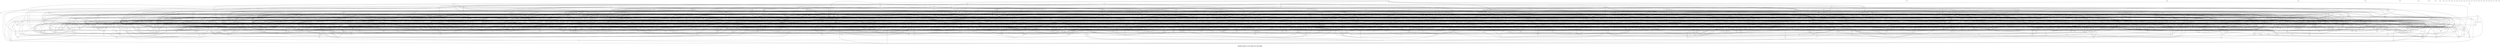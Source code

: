 /*****
Random graph on 100 nodes and 1000 edges
*****/

graph G {
  graph [splines=true overlap=false]
  node  [shape=ellipse, width=0.3, height=0.3]
  0 [label="8"];
  1 [label="2"];
  2 [label="3"];
  3 [label="1"];
  4 [label="6"];
  5 [label="4"];
  6 [label="5"];
  7 [label="4"];
  8 [label="8"];
  9 [label="7"];
  10 [label="8"];
  11 [label="6"];
  12 [label="6"];
  13 [label="4"];
  14 [label="5"];
  15 [label="4"];
  16 [label="6"];
  17 [label="3"];
  18 [label="3"];
  19 [label="4"];
  20 [label="6"];
  21 [label="1"];
  22 [label="4"];
  23 [label="6"];
  24 [label="9"];
  25 [label="3"];
  26 [label="3"];
  27 [label="6"];
  28 [label="2"];
  29 [label="7"];
  30 [label="5"];
  31 [label="6"];
  32 [label="4"];
  33 [label="4"];
  34 [label="4"];
  35 [label="3"];
  36 [label="1"];
  37 [label="3"];
  38 [label="2"];
  39 [label="3"];
  40 [label="9"];
  41 [label="3"];
  42 [label="4"];
  43 [label="2"];
  44 [label="3"];
  45 [label="5"];
  46 [label="6"];
  47 [label="4"];
  48 [label="5"];
  49 [label="5"];
  50 [label="3"];
  51 [label="5"];
  52 [label="2"];
  53 [label="9"];
  54 [label="6"];
  55 [label="4"];
  56 [label="4"];
  57 [label="4"];
  58 [label="4"];
  59 [label="6"];
  60 [label="3"];
  61 [label="5"];
  62 [label="5"];
  63 [label="2"];
  64 [label="3"];
  65 [label="3"];
  66 [label="4"];
  67 [label="5"];
  68 [label="3"];
  69 [label="6"];
  70 [label="1"];
  71 [label="2"];
  72 [label="2"];
  73 [label="3"];
  74 [label="0"];
  75 [label="5"];
  76 [label="5"];
  77 [label="1"];
  78 [label="7"];
  79 [label="2"];
  80 [label="4"];
  81 [label="2"];
  82 [label="3"];
  83 [label="3"];
  84 [label="2"];
  85 [label="2"];
  86 [label="2"];
  87 [label="4"];
  88 [label="3"];
  89 [label="2"];
  90 [label="5"];
  91 [label="4"];
  92 [label="3"];
  93 [label="6"];
  94 [label="9"];
  95 [label="4"];
  96 [label="4"];
  97 [label="5"];
  98 [label="2"];
  99 [label="2"];
  100 [label="4"];
  101 [label="3"];
  102 [label="1"];
  103 [label="1"];
  104 [label="1"];
  105 [label="4"];
  106 [label="3"];
  107 [label="4"];
  108 [label="5"];
  109 [label="6"];
  110 [label="3"];
  111 [label="2"];
  112 [label="4"];
  113 [label="4"];
  114 [label="4"];
  115 [label="5"];
  116 [label="5"];
  117 [label="6"];
  118 [label="1"];
  119 [label="7"];
  120 [label="5"];
  121 [label="6"];
  122 [label="6"];
  123 [label="3"];
  124 [label="5"];
  125 [label="7"];
  126 [label="4"];
  127 [label="2"];
  128 [label="7"];
  129 [label="4"];
  130 [label="1"];
  131 [label="2"];
  132 [label="2"];
  133 [label="3"];
  134 [label="5"];
  135 [label="2"];
  136 [label="4"];
  137 [label="6"];
  138 [label="5"];
  139 [label="1"];
  140 [label="3"];
  141 [label="5"];
  142 [label="4"];
  143 [label="5"];
  144 [label="7"];
  145 [label="5"];
  146 [label="3"];
  147 [label="2"];
  148 [label="4"];
  149 [label="1"];
  150 [label="5"];
  151 [label="4"];
  152 [label="6"];
  153 [label="2"];
  154 [label="1"];
  155 [label="3"];
  156 [label="2"];
  157 [label="8"];
  158 [label="4"];
  159 [label="4"];
  160 [label="4"];
  161 [label="2"];
  162 [label="9"];
  163 [label="5"];
  164 [label="2"];
  165 [label="3"];
  166 [label="1"];
  167 [label="5"];
  168 [label="3"];
  169 [label="5"];
  170 [label="1"];
  171 [label="4"];
  172 [label="6"];
  173 [label="5"];
  174 [label="3"];
  175 [label="4"];
  176 [label="5"];
  177 [label="4"];
  178 [label="3"];
  179 [label="2"];
  180 [label="5"];
  181 [label="1"];
  182 [label="4"];
  183 [label="2"];
  184 [label="2"];
  185 [label="3"];
  186 [label="6"];
  187 [label="6"];
  188 [label="6"];
  189 [label="3"];
  190 [label="3"];
  191 [label="2"];
  192 [label="3"];
  193 [label="3"];
  194 [label="10"];
  195 [label="6"];
  196 [label="5"];
  197 [label="6"];
  198 [label="5"];
  199 [label="5"];
  200 [label="10"];
  201 [label="3"];
  202 [label="4"];
  203 [label="5"];
  204 [label="9"];
  205 [label="5"];
  206 [label="0"];
  207 [label="4"];
  208 [label="3"];
  209 [label="6"];
  210 [label="4"];
  211 [label="6"];
  212 [label="2"];
  213 [label="4"];
  214 [label="1"];
  215 [label="3"];
  216 [label="3"];
  217 [label="7"];
  218 [label="4"];
  219 [label="6"];
  220 [label="5"];
  221 [label="4"];
  222 [label="6"];
  223 [label="4"];
  224 [label="1"];
  225 [label="1"];
  226 [label="3"];
  227 [label="3"];
  228 [label="5"];
  229 [label="3"];
  230 [label="3"];
  231 [label="8"];
  232 [label="5"];
  233 [label="4"];
  234 [label="7"];
  235 [label="4"];
  236 [label="5"];
  237 [label="1"];
  238 [label="2"];
  239 [label="3"];
  240 [label="5"];
  241 [label="6"];
  242 [label="5"];
  243 [label="2"];
  244 [label="5"];
  245 [label="6"];
  246 [label="1"];
  247 [label="4"];
  248 [label="3"];
  249 [label="2"];
  250 [label="5"];
  251 [label="10"];
  252 [label="3"];
  253 [label="3"];
  254 [label="6"];
  255 [label="1"];
  256 [label="5"];
  257 [label="5"];
  258 [label="5"];
  259 [label="1"];
  260 [label="11"];
  261 [label="8"];
  262 [label="5"];
  263 [label="5"];
  264 [label="4"];
  265 [label="3"];
  266 [label="7"];
  267 [label="6"];
  268 [label="5"];
  269 [label="4"];
  270 [label="4"];
  271 [label="5"];
  272 [label="4"];
  273 [label="2"];
  274 [label="4"];
  275 [label="4"];
  276 [label="6"];
  277 [label="3"];
  278 [label="4"];
  279 [label="4"];
  280 [label="3"];
  281 [label="6"];
  282 [label="3"];
  283 [label="2"];
  284 [label="2"];
  285 [label="5"];
  286 [label="8"];
  287 [label="4"];
  288 [label="4"];
  289 [label="3"];
  290 [label="3"];
  291 [label="6"];
  292 [label="5"];
  293 [label="5"];
  294 [label="4"];
  295 [label="8"];
  296 [label="3"];
  297 [label="1"];
  298 [label="3"];
  299 [label="5"];
  300 [label="3"];
  301 [label="3"];
  302 [label="4"];
  303 [label="3"];
  304 [label="2"];
  305 [label="4"];
  306 [label="4"];
  307 [label="4"];
  308 [label="5"];
  309 [label="3"];
  310 [label="6"];
  311 [label="2"];
  312 [label="5"];
  313 [label="3"];
  314 [label="3"];
  315 [label="3"];
  316 [label="2"];
  317 [label="3"];
  318 [label="5"];
  319 [label="6"];
  320 [label="3"];
  321 [label="0"];
  322 [label="4"];
  323 [label="3"];
  324 [label="2"];
  325 [label="6"];
  326 [label="3"];
  327 [label="6"];
  328 [label="5"];
  329 [label="2"];
  330 [label="6"];
  331 [label="4"];
  332 [label="3"];
  333 [label="4"];
  334 [label="4"];
  335 [label="3"];
  336 [label="2"];
  337 [label="5"];
  338 [label="1"];
  339 [label="2"];
  340 [label="5"];
  341 [label="5"];
  342 [label="4"];
  343 [label="8"];
  344 [label="2"];
  345 [label="1"];
  346 [label="0"];
  347 [label="3"];
  348 [label="1"];
  349 [label="1"];
  350 [label="3"];
  351 [label="2"];
  352 [label="1"];
  353 [label="4"];
  354 [label="3"];
  355 [label="0"];
  356 [label="6"];
  357 [label="3"];
  358 [label="2"];
  359 [label="4"];
  360 [label="0"];
  361 [label="1"];
  362 [label="7"];
  363 [label="7"];
  364 [label="2"];
  365 [label="5"];
  366 [label="7"];
  367 [label="5"];
  368 [label="3"];
  369 [label="6"];
  370 [label="2"];
  371 [label="6"];
  372 [label="2"];
  373 [label="4"];
  374 [label="4"];
  375 [label="2"];
  376 [label="2"];
  377 [label="6"];
  378 [label="1"];
  379 [label="8"];
  380 [label="4"];
  381 [label="11"];
  382 [label="5"];
  383 [label="7"];
  384 [label="6"];
  385 [label="8"];
  386 [label="3"];
  387 [label="7"];
  388 [label="4"];
  389 [label="6"];
  390 [label="3"];
  391 [label="3"];
  392 [label="6"];
  393 [label="2"];
  394 [label="3"];
  395 [label="5"];
  396 [label="3"];
  397 [label="5"];
  398 [label="3"];
  399 [label="4"];
  400 [label="3"];
  401 [label="3"];
  402 [label="0"];
  403 [label="1"];
  404 [label="2"];
  405 [label="5"];
  406 [label="1"];
  407 [label="4"];
  408 [label="0"];
  409 [label="4"];
  410 [label="7"];
  411 [label="6"];
  412 [label="4"];
  413 [label="6"];
  414 [label="6"];
  415 [label="11"];
  416 [label="5"];
  417 [label="8"];
  418 [label="4"];
  419 [label="6"];
  420 [label="9"];
  421 [label="2"];
  422 [label="1"];
  423 [label="3"];
  424 [label="3"];
  425 [label="5"];
  426 [label="3"];
  427 [label="1"];
  428 [label="3"];
  429 [label="6"];
  430 [label="3"];
  431 [label="4"];
  432 [label="4"];
  433 [label="4"];
  434 [label="4"];
  435 [label="4"];
  436 [label="2"];
  437 [label="7"];
  438 [label="5"];
  439 [label="2"];
  440 [label="4"];
  441 [label="6"];
  442 [label="3"];
  443 [label="7"];
  444 [label="2"];
  445 [label="2"];
  446 [label="4"];
  447 [label="3"];
  448 [label="3"];
  449 [label="2"];
  450 [label="1"];
  451 [label="4"];
  452 [label="3"];
  453 [label="0"];
  454 [label="4"];
  455 [label="1"];
  456 [label="2"];
  457 [label="3"];
  458 [label="6"];
  459 [label="2"];
  460 [label="5"];
  461 [label="5"];
  462 [label="3"];
  463 [label="3"];
  464 [label="0"];
  465 [label="3"];
  466 [label="4"];
  467 [label="1"];
  468 [label="3"];
  469 [label="6"];
  470 [label="6"];
  471 [label="2"];
  472 [label="2"];
  473 [label="2"];
  474 [label="4"];
  475 [label="6"];
  476 [label="3"];
  477 [label="1"];
  478 [label="4"];
  479 [label="3"];
  480 [label="4"];
  481 [label="5"];
  482 [label="1"];
  483 [label="3"];
  484 [label="6"];
  485 [label="2"];
  486 [label="2"];
  487 [label="5"];
  488 [label="5"];
  489 [label="7"];
  490 [label="1"];
  491 [label="4"];
  492 [label="8"];
  493 [label="2"];
  494 [label="3"];
  495 [label="2"];
  496 [label="6"];
  497 [label="1"];
  498 [label="3"];
  499 [label="2"];
  500 [label="5"];
  501 [label="6"];
  502 [label="3"];
  503 [label="8"];
  504 [label="9"];
  505 [label="4"];
  506 [label="4"];
  507 [label="5"];
  508 [label="2"];
  509 [label="6"];
  510 [label="0"];
  511 [label="2"];
  512 [label="3"];
  513 [label="3"];
  514 [label="3"];
  515 [label="6"];
  516 [label="3"];
  517 [label="5"];
  518 [label="3"];
  519 [label="5"];
  520 [label="7"];
  521 [label="3"];
  522 [label="2"];
  523 [label="4"];
  524 [label="7"];
  525 [label="4"];
  526 [label="9"];
  527 [label="2"];
  528 [label="1"];
  529 [label="1"];
  530 [label="3"];
  531 [label="5"];
  532 [label="2"];
  533 [label="3"];
  534 [label="6"];
  535 [label="2"];
  536 [label="6"];
  537 [label="7"];
  538 [label="2"];
  539 [label="5"];
  540 [label="5"];
  541 [label="1"];
  542 [label="5"];
  543 [label="3"];
  544 [label="6"];
  545 [label="7"];
  546 [label="4"];
  547 [label="5"];
  548 [label="0"];
  549 [label="7"];
  550 [label="6"];
  551 [label="6"];
  552 [label="4"];
  553 [label="9"];
  554 [label="3"];
  555 [label="3"];
  556 [label="3"];
  557 [label="5"];
  558 [label="7"];
  559 [label="1"];
  560 [label="5"];
  561 [label="5"];
  562 [label="6"];
  563 [label="5"];
  564 [label="4"];
  565 [label="0"];
  566 [label="3"];
  567 [label="3"];
  568 [label="3"];
  569 [label="6"];
  570 [label="2"];
  571 [label="5"];
  572 [label="3"];
  573 [label="1"];
  574 [label="6"];
  575 [label="4"];
  576 [label="4"];
  577 [label="4"];
  578 [label="3"];
  579 [label="3"];
  580 [label="3"];
  581 [label="5"];
  582 [label="4"];
  583 [label="3"];
  584 [label="5"];
  585 [label="5"];
  586 [label="4"];
  587 [label="5"];
  588 [label="6"];
  589 [label="3"];
  590 [label="4"];
  591 [label="4"];
  592 [label="3"];
  593 [label="4"];
  594 [label="4"];
  595 [label="5"];
  596 [label="2"];
  597 [label="3"];
  598 [label="4"];
  599 [label="5"];
  600 [label="8"];
  601 [label="3"];
  602 [label="4"];
  603 [label="6"];
  604 [label="1"];
  605 [label="5"];
  606 [label="5"];
  607 [label="5"];
  608 [label="4"];
  609 [label="2"];
  610 [label="5"];
  611 [label="2"];
  612 [label="6"];
  613 [label="3"];
  614 [label="2"];
  615 [label="6"];
  616 [label="2"];
  617 [label="3"];
  618 [label="4"];
  619 [label="2"];
  620 [label="3"];
  621 [label="3"];
  622 [label="4"];
  623 [label="9"];
  624 [label="6"];
  625 [label="3"];
  626 [label="5"];
  627 [label="3"];
  628 [label="3"];
  629 [label="3"];
  630 [label="9"];
  631 [label="3"];
  632 [label="7"];
  633 [label="6"];
  634 [label="2"];
  635 [label="4"];
  636 [label="3"];
  637 [label="2"];
  638 [label="4"];
  639 [label="8"];
  640 [label="2"];
  641 [label="4"];
  642 [label="5"];
  643 [label="5"];
  644 [label="2"];
  645 [label="3"];
  646 [label="3"];
  647 [label="3"];
  648 [label="4"];
  649 [label="2"];
  650 [label="1"];
  651 [label="3"];
  652 [label="3"];
  653 [label="2"];
  654 [label="4"];
  655 [label="6"];
  656 [label="9"];
  657 [label="4"];
  658 [label="1"];
  659 [label="5"];
  660 [label="3"];
  661 [label="7"];
  662 [label="7"];
  663 [label="3"];
  664 [label="2"];
  665 [label="4"];
  666 [label="4"];
  667 [label="4"];
  668 [label="4"];
  669 [label="5"];
  670 [label="6"];
  671 [label="4"];
  672 [label="3"];
  673 [label="7"];
  674 [label="4"];
  675 [label="12"];
  676 [label="4"];
  677 [label="4"];
  678 [label="1"];
  679 [label="12"];
  680 [label="4"];
  681 [label="3"];
  682 [label="0"];
  683 [label="5"];
  684 [label="3"];
  685 [label="3"];
  686 [label="3"];
  687 [label="11"];
  688 [label="4"];
  689 [label="5"];
  690 [label="1"];
  691 [label="3"];
  692 [label="2"];
  693 [label="4"];
  694 [label="4"];
  695 [label="2"];
  696 [label="2"];
  697 [label="2"];
  698 [label="5"];
  699 [label="1"];
  700 [label="2"];
  701 [label="4"];
  702 [label="3"];
  703 [label="5"];
  704 [label="4"];
  705 [label="5"];
  706 [label="3"];
  707 [label="8"];
  708 [label="6"];
  709 [label="4"];
  710 [label="7"];
  711 [label="5"];
  712 [label="1"];
  713 [label="0"];
  714 [label="6"];
  715 [label="2"];
  716 [label="2"];
  717 [label="4"];
  718 [label="1"];
  719 [label="5"];
  720 [label="6"];
  721 [label="4"];
  722 [label="6"];
  723 [label="5"];
  724 [label="2"];
  725 [label="2"];
  726 [label="2"];
  727 [label="6"];
  728 [label="7"];
  729 [label="2"];
  730 [label="3"];
  731 [label="4"];
  732 [label="2"];
  733 [label="6"];
  734 [label="5"];
  735 [label="7"];
  736 [label="4"];
  737 [label="5"];
  738 [label="6"];
  739 [label="4"];
  740 [label="5"];
  741 [label="2"];
  742 [label="7"];
  743 [label="3"];
  744 [label="7"];
  745 [label="4"];
  746 [label="2"];
  747 [label="3"];
  748 [label="4"];
  749 [label="3"];
  750 [label="4"];
  751 [label="2"];
  752 [label="5"];
  753 [label="4"];
  754 [label="1"];
  755 [label="2"];
  756 [label="6"];
  757 [label="6"];
  758 [label="3"];
  759 [label="3"];
  760 [label="11"];
  761 [label="6"];
  762 [label="3"];
  763 [label="5"];
  764 [label="7"];
  765 [label="6"];
  766 [label="3"];
  767 [label="7"];
  768 [label="7"];
  769 [label="4"];
  770 [label="3"];
  771 [label="6"];
  772 [label="3"];
  773 [label="3"];
  774 [label="3"];
  775 [label="9"];
  776 [label="8"];
  777 [label="5"];
  778 [label="2"];
  779 [label="4"];
  780 [label="3"];
  781 [label="7"];
  782 [label="3"];
  783 [label="3"];
  784 [label="1"];
  785 [label="3"];
  786 [label="4"];
  787 [label="4"];
  788 [label="3"];
  789 [label="3"];
  790 [label="3"];
  791 [label="5"];
  792 [label="3"];
  793 [label="4"];
  794 [label="2"];
  795 [label="5"];
  796 [label="3"];
  797 [label="3"];
  798 [label="3"];
  799 [label="4"];
  800 [label="3"];
  801 [label="3"];
  802 [label="4"];
  803 [label="2"];
  804 [label="4"];
  805 [label="8"];
  806 [label="4"];
  807 [label="5"];
  808 [label="7"];
  809 [label="4"];
  810 [label="1"];
  811 [label="5"];
  812 [label="4"];
  813 [label="5"];
  814 [label="8"];
  815 [label="3"];
  816 [label="4"];
  817 [label="6"];
  818 [label="4"];
  819 [label="8"];
  820 [label="4"];
  821 [label="4"];
  822 [label="3"];
  823 [label="5"];
  824 [label="2"];
  825 [label="1"];
  826 [label="3"];
  827 [label="4"];
  828 [label="3"];
  829 [label="3"];
  830 [label="1"];
  831 [label="3"];
  832 [label="8"];
  833 [label="7"];
  834 [label="6"];
  835 [label="2"];
  836 [label="6"];
  837 [label="1"];
  838 [label="4"];
  839 [label="5"];
  840 [label="6"];
  841 [label="1"];
  842 [label="7"];
  843 [label="1"];
  844 [label="4"];
  845 [label="2"];
  846 [label="2"];
  847 [label="3"];
  848 [label="4"];
  849 [label="4"];
  850 [label="6"];
  851 [label="6"];
  852 [label="4"];
  853 [label="2"];
  854 [label="7"];
  855 [label="3"];
  856 [label="12"];
  857 [label="5"];
  858 [label="2"];
  859 [label="4"];
  860 [label="2"];
  861 [label="4"];
  862 [label="0"];
  863 [label="4"];
  864 [label="3"];
  865 [label="3"];
  866 [label="2"];
  867 [label="6"];
  868 [label="2"];
  869 [label="7"];
  870 [label="7"];
  871 [label="7"];
  872 [label="6"];
  873 [label="5"];
  874 [label="4"];
  875 [label="4"];
  876 [label="6"];
  877 [label="4"];
  878 [label="5"];
  879 [label="6"];
  880 [label="2"];
  881 [label="4"];
  882 [label="4"];
  883 [label="5"];
  884 [label="4"];
  885 [label="5"];
  886 [label="3"];
  887 [label="4"];
  888 [label="5"];
  889 [label="7"];
  890 [label="6"];
  891 [label="6"];
  892 [label="1"];
  893 [label="4"];
  894 [label="1"];
  895 [label="3"];
  896 [label="4"];
  897 [label="3"];
  898 [label="2"];
  899 [label="2"];
  900 [label="7"];
  901 [label="2"];
  902 [label="6"];
  903 [label="7"];
  904 [label="2"];
  905 [label="3"];
  906 [label="3"];
  907 [label="3"];
  908 [label="5"];
  909 [label="2"];
  910 [label="9"];
  911 [label="4"];
  912 [label="3"];
  913 [label="4"];
  914 [label="4"];
  915 [label="6"];
  916 [label="6"];
  917 [label="3"];
  918 [label="5"];
  919 [label="4"];
  920 [label="3"];
  921 [label="3"];
  922 [label="4"];
  923 [label="4"];
  924 [label="4"];
  925 [label="0"];
  926 [label="7"];
  927 [label="6"];
  928 [label="3"];
  929 [label="3"];
  930 [label="3"];
  931 [label="4"];
  932 [label="5"];
  933 [label="6"];
  934 [label="3"];
  935 [label="3"];
  936 [label="4"];
  937 [label="3"];
  938 [label="5"];
  939 [label="4"];
  940 [label="4"];
  941 [label="3"];
  942 [label="1"];
  943 [label="2"];
  944 [label="2"];
  945 [label="1"];
  946 [label="4"];
  947 [label="5"];
  948 [label="5"];
  949 [label="2"];
  950 [label="2"];
  951 [label="7"];
  952 [label="6"];
  953 [label="5"];
  954 [label="2"];
  955 [label="5"];
  956 [label="2"];
  957 [label="5"];
  958 [label="4"];
  959 [label="4"];
  960 [label="3"];
  961 [label="3"];
  962 [label="5"];
  963 [label="5"];
  964 [label="5"];
  965 [label="5"];
  966 [label="4"];
  967 [label="3"];
  968 [label="5"];
  969 [label="6"];
  970 [label="3"];
  971 [label="7"];
  972 [label="3"];
  973 [label="6"];
  974 [label="4"];
  975 [label="3"];
  976 [label="1"];
  977 [label="4"];
  978 [label="7"];
  979 [label="3"];
  980 [label="3"];
  981 [label="6"];
  982 [label="2"];
  983 [label="6"];
  984 [label="4"];
  985 [label="5"];
  986 [label="2"];
  987 [label="3"];
  988 [label="4"];
  989 [label="4"];
  990 [label="2"];
  991 [label="9"];
  992 [label="4"];
  993 [label="6"];
  994 [label="5"];
  995 [label="1"];
  996 [label="3"];
  997 [label="2"];
  998 [label="1"];
  999 [label="4"];
  1000 [label="3"];
  1001 [label="6"];
  1002 [label="2"];
  1003 [label="6"];
  1004 [label="2"];
  1005 [label="5"];
  1006 [label="5"];
  1007 [label="2"];
  1008 [label="2"];
  1009 [label="4"];
  1010 [label="5"];
  1011 [label="8"];
  1012 [label="4"];
  1013 [label="6"];
  1014 [label="8"];
  1015 [label="6"];
  1016 [label="4"];
  1017 [label="2"];
  1018 [label="3"];
  1019 [label="4"];
  1020 [label="4"];
  1021 [label="3"];
  1022 [label="1"];
  1023 [label="4"];
  1024 [label="4"];
  1025 [label="1"];
  1026 [label="5"];
  1027 [label="4"];
  1028 [label="5"];
  1029 [label="3"];
  1030 [label="1"];
  1031 [label="2"];
  1032 [label="3"];
  1033 [label="3"];
  1034 [label="5"];
  1035 [label="4"];
  1036 [label="5"];
  1037 [label="3"];
  1038 [label="3"];
  1039 [label="3"];
  1040 [label="2"];
  1041 [label="3"];
  1042 [label="3"];
  1043 [label="4"];
  1044 [label="6"];
  1045 [label="5"];
  1046 [label="4"];
  1047 [label="5"];
  1048 [label="6"];
  1049 [label="4"];
  1050 [label="1"];
  1051 [label="1"];
  1052 [label="6"];
  1053 [label="4"];
  1054 [label="3"];
  1055 [label="2"];
  1056 [label="4"];
  1057 [label="2"];
  1058 [label="2"];
  1059 [label="3"];
  1060 [label="1"];
  1061 [label="2"];
  1062 [label="6"];
  1063 [label="10"];
  1064 [label="7"];
  1065 [label="3"];
  1066 [label="2"];
  1067 [label="4"];
  1068 [label="1"];
  1069 [label="3"];
  1070 [label="6"];
  1071 [label="5"];
  1072 [label="3"];
  1073 [label="2"];
  1074 [label="1"];
  1075 [label="4"];
  1076 [label="4"];
  1077 [label="4"];
  1078 [label="3"];
  1079 [label="5"];
  1080 [label="5"];
  1081 [label="7"];
  1082 [label="6"];
  1083 [label="5"];
  1084 [label="4"];
  1085 [label="5"];
  1086 [label="2"];
  1087 [label="3"];
  1088 [label="2"];
  1089 [label="7"];
  1090 [label="3"];
  1091 [label="3"];
  1092 [label="3"];
  1093 [label="1"];
  1094 [label="2"];
  1095 [label="2"];
  1096 [label="5"];
  1097 [label="7"];
  1098 [label="1"];
  1099 [label="3"];
  1100 [label="3"];
  1101 [label="2"];
  1102 [label="2"];
  1103 [label="3"];
  1104 [label="4"];
  1105 [label="5"];
  1106 [label="4"];
  1107 [label="3"];
  1108 [label="5"];
  1109 [label="3"];
  1110 [label="4"];
  1111 [label="2"];
  1112 [label="7"];
  1113 [label="7"];
  1114 [label="5"];
  1115 [label="3"];
  1116 [label="3"];
  1117 [label="2"];
  1118 [label="6"];
  1119 [label="3"];
  1120 [label="8"];
  1121 [label="2"];
  1122 [label="3"];
  1123 [label="8"];
  1124 [label="3"];
  1125 [label="2"];
  1126 [label="5"];
  1127 [label="9"];
  1128 [label="7"];
  1129 [label="8"];
  1130 [label="1"];
  1131 [label="3"];
  1132 [label="6"];
  1133 [label="9"];
  1134 [label="1"];
  1135 [label="4"];
  1136 [label="5"];
  1137 [label="9"];
  1138 [label="7"];
  1139 [label="5"];
  1140 [label="4"];
  1141 [label="2"];
  1142 [label="4"];
  1143 [label="4"];
  1144 [label="6"];
  1145 [label="1"];
  1146 [label="6"];
  1147 [label="2"];
  1148 [label="3"];
  1149 [label="5"];
  1150 [label="4"];
  1151 [label="4"];
  1152 [label="4"];
  1153 [label="3"];
  1154 [label="8"];
  1155 [label="2"];
  1156 [label="3"];
  1157 [label="4"];
  1158 [label="10"];
  1159 [label="3"];
  1160 [label="6"];
  1161 [label="0"];
  1162 [label="2"];
  1163 [label="2"];
  1164 [label="5"];
  1165 [label="3"];
  1166 [label="2"];
  1167 [label="6"];
  1168 [label="3"];
  1169 [label="5"];
  1170 [label="5"];
  1171 [label="2"];
  1172 [label="1"];
  1173 [label="6"];
  1174 [label="5"];
  1175 [label="4"];
  1176 [label="2"];
  1177 [label="7"];
  1178 [label="4"];
  1179 [label="5"];
  1180 [label="2"];
  1181 [label="4"];
  1182 [label="4"];
  1183 [label="11"];
  1184 [label="5"];
  1185 [label="1"];
  1186 [label="2"];
  1187 [label="3"];
  1188 [label="5"];
  1189 [label="1"];
  1190 [label="7"];
  1191 [label="3"];
  1192 [label="1"];
  1193 [label="5"];
  1194 [label="6"];
  1195 [label="4"];
  1196 [label="8"];
  1197 [label="9"];
  1198 [label="3"];
  1199 [label="6"];
  1200 [label="7"];
  1201 [label="5"];
  1202 [label="0"];
  1203 [label="4"];
  1204 [label="1"];
  1205 [label="5"];
  1206 [label="1"];
  1207 [label="6"];
  1208 [label="2"];
  1209 [label="2"];
  1210 [label="6"];
  1211 [label="1"];
  1212 [label="1"];
  1213 [label="4"];
  1214 [label="2"];
  1215 [label="1"];
  1216 [label="7"];
  1217 [label="6"];
  1218 [label="6"];
  1219 [label="10"];
  1220 [label="6"];
  1221 [label="4"];
  1222 [label="3"];
  1223 [label="5"];
  1224 [label="6"];
  1225 [label="3"];
  1226 [label="6"];
  1227 [label="4"];
  1228 [label="3"];
  1229 [label="3"];
  1230 [label="5"];
  1231 [label="5"];
  1232 [label="4"];
  1233 [label="5"];
  1234 [label="3"];
  1235 [label="5"];
  1236 [label="4"];
  1237 [label="6"];
  1238 [label="6"];
  1239 [label="3"];
  1240 [label="4"];
  1241 [label="3"];
  1242 [label="0"];
  1243 [label="5"];
  1244 [label="5"];
  1245 [label="2"];
  1246 [label="4"];
  1247 [label="4"];
  1248 [label="6"];
  1249 [label="6"];
  1250 [label="5"];
  1251 [label="4"];
  1252 [label="4"];
  1253 [label="4"];
  1254 [label="3"];
  1255 [label="4"];
  1256 [label="4"];
  1257 [label="6"];
  1258 [label="12"];
  1259 [label="6"];
  1260 [label="2"];
  1261 [label="4"];
  1262 [label="1"];
  1263 [label="2"];
  1264 [label="2"];
  1265 [label="2"];
  1266 [label="5"];
  1267 [label="2"];
  1268 [label="1"];
  1269 [label="8"];
  1270 [label="6"];
  1271 [label="3"];
  1272 [label="6"];
  1273 [label="3"];
  1274 [label="4"];
  1275 [label="4"];
  1276 [label="4"];
  1277 [label="3"];
  1278 [label="3"];
  1279 [label="6"];
  1280 [label="1"];
  1281 [label="7"];
  1282 [label="2"];
  1283 [label="5"];
  1284 [label="5"];
  1285 [label="1"];
  1286 [label="2"];
  1287 [label="1"];
  1288 [label="3"];
  1289 [label="2"];
  1290 [label="3"];
  1291 [label="3"];
  1292 [label="4"];
  1293 [label="5"];
  1294 [label="4"];
  1295 [label="10"];
  1296 [label="6"];
  1297 [label="5"];
  1298 [label="5"];
  1299 [label="5"];
  1300 [label="2"];
  1301 [label="3"];
  1302 [label="4"];
  1303 [label="4"];
  1304 [label="4"];
  1305 [label="4"];
  1306 [label="1"];
  1307 [label="5"];
  1308 [label="4"];
  1309 [label="4"];
  1310 [label="2"];
  1311 [label="5"];
  1312 [label="5"];
  1313 [label="5"];
  1314 [label="1"];
  1315 [label="5"];
  1316 [label="4"];
  1317 [label="5"];
  1318 [label="1"];
  1319 [label="4"];
  1320 [label="4"];
  1321 [label="6"];
  1322 [label="4"];
  1323 [label="4"];
  1324 [label="3"];
  1325 [label="5"];
  1326 [label="7"];
  1327 [label="4"];
  1328 [label="5"];
  1329 [label="4"];
  1330 [label="3"];
  1331 [label="4"];
  1332 [label="3"];
  1333 [label="1"];
  1334 [label="3"];
  1335 [label="5"];
  1336 [label="7"];
  1337 [label="1"];
  1338 [label="3"];
  1339 [label="2"];
  1340 [label="0"];
  1341 [label="2"];
  1342 [label="2"];
  1343 [label="7"];
  1344 [label="5"];
  1345 [label="2"];
  1346 [label="2"];
  1347 [label="4"];
  1348 [label="5"];
  1349 [label="3"];
  1350 [label="2"];
  1351 [label="1"];
  1352 [label="4"];
  1353 [label="2"];
  1354 [label="4"];
  1355 [label="5"];
  1356 [label="3"];
  1357 [label="9"];
  1358 [label="6"];
  1359 [label="3"];
  1360 [label="2"];
  1361 [label="4"];
  1362 [label="3"];
  1363 [label="6"];
  1364 [label="9"];
  1365 [label="5"];
  1366 [label="2"];
  1367 [label="2"];
  1368 [label="2"];
  1369 [label="2"];
  1370 [label="6"];
  1371 [label="1"];
  1372 [label="3"];
  1373 [label="5"];
  1374 [label="3"];
  1375 [label="2"];
  1376 [label="5"];
  1377 [label="4"];
  1378 [label="4"];
  1379 [label="2"];
  1380 [label="2"];
  1381 [label="5"];
  1382 [label="3"];
  1383 [label="4"];
  1384 [label="4"];
  1385 [label="6"];
  1386 [label="3"];
  1387 [label="3"];
  1388 [label="2"];
  1389 [label="0"];
  1390 [label="4"];
  1391 [label="5"];
  1392 [label="6"];
  1393 [label="6"];
  1394 [label="7"];
  1395 [label="2"];
  1396 [label="3"];
  1397 [label="4"];
  1398 [label="6"];
  1399 [label="5"];
  1400 [label="4"];
  1401 [label="7"];
  1402 [label="3"];
  1403 [label="3"];
  1404 [label="5"];
  1405 [label="1"];
  1406 [label="2"];
  1407 [label="5"];
  1408 [label="5"];
  1409 [label="1"];
  1410 [label="1"];
  1411 [label="0"];
  1412 [label="6"];
  1413 [label="7"];
  1414 [label="3"];
  1415 [label="3"];
  1416 [label="4"];
  1417 [label="4"];
  1418 [label="1"];
  1419 [label="6"];
  1420 [label="5"];
  1421 [label="6"];
  1422 [label="4"];
  1423 [label="9"];
  1424 [label="6"];
  1425 [label="1"];
  1426 [label="1"];
  1427 [label="3"];
  1428 [label="0"];
  1429 [label="6"];
  1430 [label="4"];
  1431 [label="6"];
  1432 [label="5"];
  1433 [label="3"];
  1434 [label="4"];
  1435 [label="2"];
  1436 [label="5"];
  1437 [label="2"];
  1438 [label="2"];
  1439 [label="6"];
  1440 [label="3"];
  1441 [label="3"];
  1442 [label="5"];
  1443 [label="6"];
  1444 [label="3"];
  1445 [label="4"];
  1446 [label="3"];
  1447 [label="4"];
  1448 [label="3"];
  1449 [label="5"];
  1450 [label="10"];
  1451 [label="3"];
  1452 [label="5"];
  1453 [label="4"];
  1454 [label="4"];
  1455 [label="4"];
  1456 [label="4"];
  1457 [label="3"];
  1458 [label="4"];
  1459 [label="9"];
  1460 [label="6"];
  1461 [label="3"];
  1462 [label="3"];
  1463 [label="3"];
  1464 [label="5"];
  1465 [label="5"];
  1466 [label="4"];
  1467 [label="5"];
  1468 [label="3"];
  1469 [label="2"];
  1470 [label="4"];
  1471 [label="3"];
  1472 [label="4"];
  1473 [label="5"];
  1474 [label="6"];
  1475 [label="3"];
  1476 [label="4"];
  1477 [label="0"];
  1478 [label="2"];
  1479 [label="2"];
  1480 [label="5"];
  1481 [label="3"];
  1482 [label="2"];
  1483 [label="5"];
  1484 [label="6"];
  1485 [label="2"];
  1486 [label="4"];
  1487 [label="3"];
  1488 [label="4"];
  1489 [label="5"];
  1490 [label="5"];
  1491 [label="3"];
  1492 [label="3"];
  1493 [label="3"];
  1494 [label="5"];
  1495 [label="7"];
  1496 [label="3"];
  1497 [label="4"];
  1498 [label="1"];
  1499 [label="3"];
  1500 [label="5"];
  1501 [label="9"];
  1502 [label="6"];
  1503 [label="6"];
  1504 [label="5"];
  1505 [label="6"];
  1506 [label="6"];
  1507 [label="5"];
  1508 [label="4"];
  1509 [label="3"];
  1510 [label="6"];
  1511 [label="7"];
  1512 [label="5"];
  1513 [label="5"];
  1514 [label="4"];
  1515 [label="5"];
  1516 [label="5"];
  1517 [label="4"];
  1518 [label="6"];
  1519 [label="2"];
  1520 [label="3"];
  1521 [label="0"];
  1522 [label="2"];
  1523 [label="1"];
  1524 [label="2"];
  1525 [label="3"];
  1526 [label="3"];
  1527 [label="5"];
  1528 [label="3"];
  1529 [label="2"];
  1530 [label="4"];
  1531 [label="2"];
  1532 [label="1"];
  1533 [label="4"];
  1534 [label="3"];
  1535 [label="2"];
  1536 [label="6"];
  1537 [label="3"];
  1538 [label="2"];
  1539 [label="6"];
  1540 [label="4"];
  1541 [label="2"];
  1542 [label="1"];
  1543 [label="3"];
  1544 [label="9"];
  1545 [label="7"];
  1546 [label="4"];
  1547 [label="4"];
  1548 [label="3"];
  1549 [label="6"];
  1550 [label="8"];
  1551 [label="4"];
  1552 [label="3"];
  1553 [label="4"];
  1554 [label="2"];
  1555 [label="6"];
  1556 [label="1"];
  1557 [label="5"];
  1558 [label="4"];
  1559 [label="2"];
  1560 [label="3"];
  1561 [label="3"];
  1562 [label="7"];
  1563 [label="6"];
  1564 [label="2"];
  1565 [label="5"];
  1566 [label="3"];
  1567 [label="4"];
  1568 [label="5"];
  1569 [label="2"];
  1570 [label="1"];
  1571 [label="5"];
  1572 [label="2"];
  1573 [label="2"];
  1574 [label="2"];
  1575 [label="3"];
  1576 [label="4"];
  1577 [label="4"];
  1578 [label="5"];
  1579 [label="5"];
  1580 [label="7"];
  1581 [label="9"];
  1582 [label="5"];
  1583 [label="5"];
  1584 [label="4"];
  1585 [label="8"];
  1586 [label="4"];
  1587 [label="3"];
  1588 [label="3"];
  1589 [label="4"];
  1590 [label="4"];
  1591 [label="4"];
  1592 [label="7"];
  1593 [label="6"];
  1594 [label="5"];
  1595 [label="3"];
  1596 [label="6"];
  1597 [label="3"];
  1598 [label="2"];
  1599 [label="5"];
  1600 [label="4"];
  1601 [label="7"];
  1602 [label="3"];
  1603 [label="2"];
  1604 [label="3"];
  1605 [label="6"];
  1606 [label="3"];
  1607 [label="1"];
  1608 [label="4"];
  1609 [label="5"];
  1610 [label="8"];
  1611 [label="4"];
  1612 [label="3"];
  1613 [label="4"];
  1614 [label="8"];
  1615 [label="4"];
  1616 [label="9"];
  1617 [label="5"];
  1618 [label="1"];
  1619 [label="2"];
  1620 [label="5"];
  1621 [label="7"];
  1622 [label="3"];
  1623 [label="5"];
  1624 [label="5"];
  1625 [label="3"];
  1626 [label="4"];
  1627 [label="7"];
  1628 [label="3"];
  1629 [label="4"];
  1630 [label="4"];
  1631 [label="4"];
  1632 [label="1"];
  1633 [label="5"];
  1634 [label="2"];
  1635 [label="7"];
  1636 [label="3"];
  1637 [label="1"];
  1638 [label="4"];
  1639 [label="4"];
  1640 [label="3"];
  1641 [label="3"];
  1642 [label="3"];
  1643 [label="3"];
  1644 [label="2"];
  1645 [label="5"];
  1646 [label="7"];
  1647 [label="4"];
  1648 [label="3"];
  1649 [label="4"];
  1650 [label="3"];
  1651 [label="3"];
  1652 [label="5"];
  1653 [label="4"];
  1654 [label="5"];
  1655 [label="6"];
  1656 [label="6"];
  1657 [label="5"];
  1658 [label="3"];
  1659 [label="3"];
  1660 [label="3"];
  1661 [label="7"];
  1662 [label="5"];
  1663 [label="4"];
  1664 [label="5"];
  1665 [label="4"];
  1666 [label="4"];
  1667 [label="1"];
  1668 [label="7"];
  1669 [label="3"];
  1670 [label="5"];
  1671 [label="5"];
  1672 [label="1"];
  1673 [label="1"];
  1674 [label="1"];
  1675 [label="2"];
  1676 [label="1"];
  1677 [label="4"];
  1678 [label="3"];
  1679 [label="4"];
  1680 [label="4"];
  1681 [label="5"];
  1682 [label="2"];
  1683 [label="3"];
  1684 [label="4"];
  1685 [label="7"];
  1686 [label="3"];
  1687 [label="5"];
  1688 [label="1"];
  1689 [label="2"];
  1690 [label="4"];
  1691 [label="3"];
  1692 [label="5"];
  1693 [label="3"];
  1694 [label="4"];
  1695 [label="3"];
  1696 [label="5"];
  1697 [label="2"];
  1698 [label="6"];
  1699 [label="2"];
  1700 [label="1"];
  1701 [label="2"];
  1702 [label="2"];
  1703 [label="2"];
  1704 [label="7"];
  1705 [label="2"];
  1706 [label="6"];
  1707 [label="0"];
  1708 [label="3"];
  1709 [label="4"];
  1710 [label="5"];
  1711 [label="7"];
  1712 [label="6"];
  1713 [label="1"];
  1714 [label="7"];
  1715 [label="4"];
  1716 [label="2"];
  1717 [label="2"];
  1718 [label="2"];
  1719 [label="11"];
  1720 [label="7"];
  1721 [label="1"];
  1722 [label="4"];
  1723 [label="5"];
  1724 [label="2"];
  1725 [label="4"];
  1726 [label="0"];
  1727 [label="6"];
  1728 [label="3"];
  1729 [label="5"];
  1730 [label="2"];
  1731 [label="7"];
  1732 [label="5"];
  1733 [label="3"];
  1734 [label="5"];
  1735 [label="4"];
  1736 [label="1"];
  1737 [label="2"];
  1738 [label="2"];
  1739 [label="2"];
  1740 [label="6"];
  1741 [label="3"];
  1742 [label="0"];
  1743 [label="4"];
  1744 [label="2"];
  1745 [label="3"];
  1746 [label="3"];
  1747 [label="5"];
  1748 [label="9"];
  1749 [label="3"];
  1750 [label="3"];
  1751 [label="2"];
  1752 [label="5"];
  1753 [label="4"];
  1754 [label="7"];
  1755 [label="1"];
  1756 [label="1"];
  1757 [label="5"];
  1758 [label="3"];
  1759 [label="8"];
  1760 [label="2"];
  1761 [label="7"];
  1762 [label="3"];
  1763 [label="3"];
  1764 [label="4"];
  1765 [label="3"];
  1766 [label="6"];
  1767 [label="0"];
  1768 [label="4"];
  1769 [label="2"];
  1770 [label="2"];
  1771 [label="6"];
  1772 [label="2"];
  1773 [label="2"];
  1774 [label="3"];
  1775 [label="7"];
  1776 [label="2"];
  1777 [label="6"];
  1778 [label="3"];
  1779 [label="10"];
  1780 [label="3"];
  1781 [label="5"];
  1782 [label="5"];
  1783 [label="4"];
  1784 [label="7"];
  1785 [label="3"];
  1786 [label="4"];
  1787 [label="3"];
  1788 [label="8"];
  1789 [label="4"];
  1790 [label="6"];
  1791 [label="3"];
  1792 [label="1"];
  1793 [label="3"];
  1794 [label="0"];
  1795 [label="3"];
  1796 [label="2"];
  1797 [label="2"];
  1798 [label="9"];
  1799 [label="4"];
  1800 [label="6"];
  1801 [label="6"];
  1802 [label="4"];
  1803 [label="2"];
  1804 [label="3"];
  1805 [label="3"];
  1806 [label="8"];
  1807 [label="3"];
  1808 [label="5"];
  1809 [label="4"];
  1810 [label="3"];
  1811 [label="4"];
  1812 [label="5"];
  1813 [label="2"];
  1814 [label="3"];
  1815 [label="6"];
  1816 [label="5"];
  1817 [label="2"];
  1818 [label="7"];
  1819 [label="4"];
  1820 [label="3"];
  1821 [label="3"];
  1822 [label="3"];
  1823 [label="2"];
  1824 [label="4"];
  1825 [label="6"];
  1826 [label="3"];
  1827 [label="3"];
  1828 [label="5"];
  1829 [label="4"];
  1830 [label="2"];
  1831 [label="2"];
  1832 [label="4"];
  1833 [label="4"];
  1834 [label="3"];
  1835 [label="3"];
  1836 [label="4"];
  1837 [label="2"];
  1838 [label="4"];
  1839 [label="2"];
  1840 [label="2"];
  1841 [label="1"];
  1842 [label="3"];
  1843 [label="3"];
  1844 [label="4"];
  1845 [label="2"];
  1846 [label="8"];
  1847 [label="6"];
  1848 [label="4"];
  1849 [label="1"];
  1850 [label="1"];
  1851 [label="7"];
  1852 [label="4"];
  1853 [label="6"];
  1854 [label="2"];
  1855 [label="5"];
  1856 [label="4"];
  1857 [label="4"];
  1858 [label="3"];
  1859 [label="2"];
  1860 [label="7"];
  1861 [label="6"];
  1862 [label="4"];
  1863 [label="6"];
  1864 [label="4"];
  1865 [label="8"];
  1866 [label="2"];
  1867 [label="1"];
  1868 [label="6"];
  1869 [label="8"];
  1870 [label="6"];
  1871 [label="5"];
  1872 [label="5"];
  1873 [label="6"];
  1874 [label="7"];
  1875 [label="5"];
  1876 [label="7"];
  1877 [label="2"];
  1878 [label="6"];
  1879 [label="8"];
  1880 [label="3"];
  1881 [label="3"];
  1882 [label="3"];
  1883 [label="1"];
  1884 [label="3"];
  1885 [label="1"];
  1886 [label="5"];
  1887 [label="2"];
  1888 [label="1"];
  1889 [label="5"];
  1890 [label="5"];
  1891 [label="7"];
  1892 [label="7"];
  1893 [label="3"];
  1894 [label="5"];
  1895 [label="6"];
  1896 [label="9"];
  1897 [label="4"];
  1898 [label="4"];
  1899 [label="6"];
  1900 [label="3"];
  1901 [label="6"];
  1902 [label="4"];
  1903 [label="8"];
  1904 [label="4"];
  1905 [label="4"];
  1906 [label="4"];
  1907 [label="6"];
  1908 [label="4"];
  1909 [label="3"];
  1910 [label="3"];
  1911 [label="1"];
  1912 [label="5"];
  1913 [label="2"];
  1914 [label="2"];
  1915 [label="3"];
  1916 [label="5"];
  1917 [label="3"];
  1918 [label="1"];
  1919 [label="5"];
  1920 [label="3"];
  1921 [label="2"];
  1922 [label="6"];
  1923 [label="4"];
  1924 [label="2"];
  1925 [label="4"];
  1926 [label="3"];
  1927 [label="1"];
  1928 [label="6"];
  1929 [label="3"];
  1930 [label="3"];
  1931 [label="3"];
  1932 [label="1"];
  1933 [label="1"];
  1934 [label="6"];
  1935 [label="5"];
  1936 [label="7"];
  1937 [label="5"];
  1938 [label="7"];
  1939 [label="3"];
  1940 [label="3"];
  1941 [label="3"];
  1942 [label="4"];
  1943 [label="4"];
  1944 [label="4"];
  1945 [label="7"];
  1946 [label="7"];
  1947 [label="6"];
  1948 [label="6"];
  1949 [label="4"];
  1950 [label="3"];
  1951 [label="6"];
  1952 [label="1"];
  1953 [label="3"];
  1954 [label="5"];
  1955 [label="4"];
  1956 [label="5"];
  1957 [label="6"];
  1958 [label="4"];
  1959 [label="6"];
  1960 [label="5"];
  1961 [label="6"];
  1962 [label="3"];
  1963 [label="6"];
  1964 [label="4"];
  1965 [label="2"];
  1966 [label="6"];
  1967 [label="7"];
  1968 [label="10"];
  1969 [label="6"];
  1970 [label="4"];
  1971 [label="1"];
  1972 [label="4"];
  1973 [label="2"];
  1974 [label="4"];
  1975 [label="3"];
  1976 [label="2"];
  1977 [label="4"];
  1978 [label="1"];
  1979 [label="9"];
  1980 [label="8"];
  1981 [label="3"];
  1982 [label="0"];
  1983 [label="5"];
  1984 [label="4"];
  1985 [label="4"];
  1986 [label="5"];
  1987 [label="6"];
  1988 [label="6"];
  1989 [label="3"];
  1990 [label="2"];
  1991 [label="4"];
  1992 [label="7"];
  1993 [label="4"];
  1994 [label="6"];
  1995 [label="6"];
  1996 [label="4"];
  1997 [label="2"];
  1998 [label="1"];
  1999 [label="6"];
  0 -- 370;
  0 -- 792;
  0 -- 926;
  0 -- 978;
  0 -- 1070;
  0 -- 1250;
  0 -- 1397;
  0 -- 1907;
  1 -- 1149;
  1 -- 1809;
  2 -- 575;
  2 -- 622;
  2 -- 1152;
  3 -- 1315;
  4 -- 382;
  4 -- 868;
  4 -- 1503;
  4 -- 1638;
  4 -- 1903;
  4 -- 1989;
  5 -- 1126;
  5 -- 1260;
  5 -- 1757;
  5 -- 1820;
  6 -- 377;
  6 -- 495;
  6 -- 684;
  6 -- 952;
  6 -- 1028;
  7 -- 582;
  7 -- 1473;
  7 -- 1880;
  7 -- 1913;
  8 -- 374;
  8 -- 746;
  8 -- 854;
  8 -- 962;
  8 -- 1133;
  8 -- 1550;
  8 -- 1594;
  8 -- 1750;
  9 -- 180;
  9 -- 462;
  9 -- 777;
  9 -- 1308;
  9 -- 1396;
  9 -- 1801;
  9 -- 1937;
  10 -- 499;
  10 -- 536;
  10 -- 584;
  10 -- 811;
  10 -- 911;
  10 -- 1217;
  10 -- 1449;
  10 -- 1963;
  11 -- 42;
  11 -- 914;
  11 -- 1230;
  11 -- 1369;
  11 -- 1442;
  11 -- 1851;
  12 -- 29;
  12 -- 476;
  12 -- 1132;
  12 -- 1738;
  12 -- 1783;
  12 -- 1895;
  13 -- 390;
  13 -- 635;
  13 -- 1024;
  13 -- 1761;
  14 -- 68;
  14 -- 531;
  14 -- 657;
  14 -- 1631;
  14 -- 1833;
  15 -- 850;
  15 -- 1407;
  15 -- 1550;
  15 -- 1808;
  16 -- 170;
  16 -- 1184;
  16 -- 1503;
  16 -- 1709;
  16 -- 1720;
  16 -- 1845;
  17 -- 275;
  17 -- 795;
  17 -- 1041;
  18 -- 1401;
  18 -- 1704;
  18 -- 1854;
  19 -- 114;
  19 -- 970;
  19 -- 1298;
  19 -- 1771;
  20 -- 264;
  20 -- 504;
  20 -- 621;
  20 -- 1197;
  20 -- 1635;
  20 -- 1961;
  21 -- 1338;
  22 -- 1085;
  22 -- 1507;
  22 -- 1599;
  22 -- 1984;
  23 -- 44;
  23 -- 75;
  23 -- 146;
  23 -- 236;
  23 -- 926;
  23 -- 935;
  24 -- 470;
  24 -- 543;
  24 -- 547;
  24 -- 549;
  24 -- 675;
  24 -- 1455;
  24 -- 1580;
  24 -- 1865;
  24 -- 1876;
  25 -- 286;
  25 -- 560;
  25 -- 1117;
  26 -- 186;
  26 -- 1052;
  26 -- 1250;
  27 -- 120;
  27 -- 521;
  27 -- 526;
  27 -- 701;
  27 -- 717;
  27 -- 1821;
  28 -- 770;
  28 -- 1029;
  29 -- 290;
  29 -- 996;
  29 -- 1026;
  29 -- 1188;
  29 -- 1518;
  29 -- 1771;
  30 -- 78;
  30 -- 885;
  30 -- 1157;
  30 -- 1194;
  30 -- 1553;
  31 -- 411;
  31 -- 588;
  31 -- 817;
  31 -- 830;
  31 -- 1246;
  31 -- 1275;
  32 -- 819;
  32 -- 969;
  32 -- 1143;
  32 -- 1865;
  33 -- 78;
  33 -- 958;
  33 -- 991;
  33 -- 1729;
  34 -- 392;
  34 -- 727;
  34 -- 854;
  34 -- 1537;
  35 -- 47;
  35 -- 310;
  35 -- 1531;
  36 -- 656;
  37 -- 632;
  37 -- 695;
  37 -- 1584;
  38 -- 627;
  38 -- 1067;
  39 -- 59;
  39 -- 833;
  39 -- 839;
  40 -- 723;
  40 -- 1112;
  40 -- 1153;
  40 -- 1296;
  40 -- 1433;
  40 -- 1449;
  40 -- 1474;
  40 -- 1587;
  40 -- 1837;
  41 -- 642;
  41 -- 939;
  41 -- 1563;
  42 -- 66;
  42 -- 814;
  42 -- 1112;
  43 -- 272;
  43 -- 752;
  44 -- 828;
  44 -- 1534;
  45 -- 151;
  45 -- 382;
  45 -- 542;
  45 -- 553;
  45 -- 673;
  46 -- 351;
  46 -- 476;
  46 -- 1220;
  46 -- 1488;
  46 -- 1576;
  46 -- 1948;
  47 -- 626;
  47 -- 924;
  47 -- 1203;
  48 -- 54;
  48 -- 865;
  48 -- 887;
  48 -- 1014;
  48 -- 1516;
  49 -- 222;
  49 -- 615;
  49 -- 993;
  49 -- 1146;
  49 -- 1996;
  50 -- 96;
  50 -- 213;
  50 -- 928;
  51 -- 274;
  51 -- 350;
  51 -- 721;
  51 -- 1114;
  51 -- 1450;
  52 -- 1151;
  52 -- 1997;
  53 -- 148;
  53 -- 687;
  53 -- 796;
  53 -- 823;
  53 -- 940;
  53 -- 1224;
  53 -- 1473;
  53 -- 1664;
  53 -- 1853;
  54 -- 250;
  54 -- 260;
  54 -- 262;
  54 -- 1238;
  54 -- 1749;
  55 -- 728;
  55 -- 1422;
  55 -- 1823;
  55 -- 1896;
  56 -- 623;
  56 -- 891;
  56 -- 1284;
  56 -- 1960;
  57 -- 369;
  57 -- 378;
  57 -- 405;
  57 -- 1510;
  58 -- 284;
  58 -- 1127;
  58 -- 1380;
  58 -- 1582;
  59 -- 926;
  59 -- 1577;
  59 -- 1653;
  59 -- 1756;
  59 -- 1993;
  60 -- 832;
  60 -- 1420;
  60 -- 1496;
  61 -- 451;
  61 -- 642;
  61 -- 1009;
  61 -- 1790;
  61 -- 1981;
  62 -- 159;
  62 -- 586;
  62 -- 1058;
  62 -- 1293;
  62 -- 1413;
  63 -- 989;
  63 -- 1206;
  64 -- 1215;
  64 -- 1463;
  64 -- 1855;
  65 -- 858;
  65 -- 902;
  65 -- 1599;
  66 -- 262;
  66 -- 922;
  66 -- 977;
  67 -- 250;
  67 -- 448;
  67 -- 1179;
  67 -- 1205;
  67 -- 1352;
  68 -- 144;
  68 -- 760;
  69 -- 218;
  69 -- 916;
  69 -- 983;
  69 -- 985;
  69 -- 1139;
  69 -- 1233;
  70 -- 1415;
  71 -- 645;
  71 -- 684;
  72 -- 387;
  72 -- 555;
  73 -- 869;
  73 -- 1658;
  73 -- 1962;
  75 -- 154;
  75 -- 204;
  75 -- 209;
  75 -- 1601;
  76 -- 251;
  76 -- 262;
  76 -- 312;
  76 -- 380;
  76 -- 806;
  77 -- 1525;
  78 -- 87;
  78 -- 256;
  78 -- 722;
  78 -- 1450;
  78 -- 1892;
  79 -- 757;
  79 -- 1097;
  80 -- 410;
  80 -- 1246;
  80 -- 1360;
  80 -- 1945;
  81 -- 205;
  81 -- 420;
  82 -- 458;
  82 -- 1852;
  82 -- 1993;
  83 -- 429;
  83 -- 981;
  83 -- 1951;
  84 -- 209;
  84 -- 276;
  85 -- 1880;
  85 -- 1937;
  86 -- 316;
  86 -- 1719;
  87 -- 886;
  87 -- 916;
  87 -- 1370;
  88 -- 547;
  88 -- 574;
  88 -- 1223;
  89 -- 1005;
  89 -- 1719;
  90 -- 658;
  90 -- 798;
  90 -- 863;
  90 -- 1906;
  90 -- 1949;
  91 -- 434;
  91 -- 1228;
  91 -- 1606;
  91 -- 1804;
  92 -- 138;
  92 -- 743;
  92 -- 951;
  93 -- 252;
  93 -- 776;
  93 -- 1302;
  93 -- 1453;
  93 -- 1664;
  93 -- 1928;
  94 -- 115;
  94 -- 217;
  94 -- 634;
  94 -- 710;
  94 -- 771;
  94 -- 984;
  94 -- 1166;
  94 -- 1951;
  94 -- 1966;
  95 -- 211;
  95 -- 466;
  95 -- 714;
  95 -- 1748;
  96 -- 438;
  96 -- 553;
  96 -- 834;
  97 -- 174;
  97 -- 1089;
  97 -- 1509;
  97 -- 1782;
  97 -- 1897;
  98 -- 654;
  98 -- 1972;
  99 -- 153;
  99 -- 969;
  100 -- 1470;
  100 -- 1495;
  100 -- 1698;
  100 -- 1824;
  101 -- 150;
  101 -- 365;
  101 -- 1600;
  102 -- 563;
  103 -- 1622;
  104 -- 1133;
  105 -- 404;
  105 -- 1614;
  105 -- 1623;
  105 -- 1663;
  106 -- 1540;
  106 -- 1928;
  106 -- 1952;
  107 -- 513;
  107 -- 1391;
  107 -- 1573;
  107 -- 1920;
  108 -- 252;
  108 -- 497;
  108 -- 936;
  108 -- 1171;
  108 -- 1197;
  109 -- 227;
  109 -- 775;
  109 -- 859;
  109 -- 1197;
  109 -- 1367;
  109 -- 1543;
  110 -- 282;
  110 -- 1160;
  110 -- 1589;
  111 -- 323;
  111 -- 1090;
  112 -- 299;
  112 -- 1719;
  112 -- 1781;
  112 -- 1926;
  113 -- 132;
  113 -- 1342;
  113 -- 1407;
  113 -- 1655;
  114 -- 1113;
  114 -- 1910;
  114 -- 1914;
  115 -- 608;
  115 -- 893;
  115 -- 1142;
  115 -- 1397;
  116 -- 291;
  116 -- 1277;
  116 -- 1605;
  116 -- 1720;
  116 -- 1840;
  117 -- 157;
  117 -- 412;
  117 -- 652;
  117 -- 788;
  117 -- 1902;
  117 -- 1994;
  118 -- 550;
  119 -- 316;
  119 -- 545;
  119 -- 1266;
  119 -- 1323;
  119 -- 1567;
  119 -- 1842;
  119 -- 1884;
  120 -- 381;
  120 -- 704;
  120 -- 1357;
  120 -- 1680;
  121 -- 187;
  121 -- 1102;
  121 -- 1497;
  121 -- 1541;
  121 -- 1711;
  121 -- 1936;
  122 -- 235;
  122 -- 880;
  122 -- 913;
  122 -- 1046;
  122 -- 1113;
  122 -- 1647;
  123 -- 696;
  123 -- 1506;
  123 -- 1846;
  124 -- 196;
  124 -- 776;
  124 -- 1377;
  124 -- 1413;
  124 -- 1765;
  125 -- 219;
  125 -- 307;
  125 -- 357;
  125 -- 1034;
  125 -- 1112;
  125 -- 1243;
  125 -- 1273;
  126 -- 708;
  126 -- 905;
  126 -- 1303;
  126 -- 1734;
  127 -- 383;
  127 -- 1502;
  128 -- 335;
  128 -- 1329;
  128 -- 1394;
  128 -- 1452;
  128 -- 1660;
  128 -- 1785;
  128 -- 1873;
  129 -- 283;
  129 -- 875;
  129 -- 933;
  129 -- 1288;
  130 -- 744;
  131 -- 1254;
  131 -- 1759;
  132 -- 991;
  133 -- 1253;
  133 -- 1735;
  133 -- 1771;
  134 -- 275;
  134 -- 407;
  134 -- 832;
  134 -- 1483;
  134 -- 1815;
  135 -- 630;
  135 -- 1690;
  136 -- 594;
  136 -- 653;
  136 -- 1112;
  136 -- 1863;
  137 -- 173;
  137 -- 275;
  137 -- 521;
  137 -- 1316;
  137 -- 1715;
  137 -- 1969;
  138 -- 382;
  138 -- 922;
  138 -- 1966;
  138 -- 1980;
  139 -- 295;
  140 -- 963;
  140 -- 1775;
  140 -- 1860;
  141 -- 344;
  141 -- 479;
  141 -- 1032;
  141 -- 1307;
  141 -- 1654;
  142 -- 399;
  142 -- 582;
  142 -- 733;
  142 -- 847;
  143 -- 300;
  143 -- 389;
  143 -- 777;
  143 -- 845;
  143 -- 1818;
  144 -- 302;
  144 -- 345;
  144 -- 1015;
  144 -- 1609;
  144 -- 1786;
  144 -- 1968;
  145 -- 241;
  145 -- 262;
  145 -- 310;
  145 -- 916;
  145 -- 1104;
  146 -- 362;
  146 -- 1663;
  147 -- 1459;
  147 -- 1643;
  148 -- 237;
  148 -- 484;
  148 -- 524;
  149 -- 1679;
  150 -- 362;
  150 -- 367;
  150 -- 647;
  150 -- 1819;
  151 -- 670;
  151 -- 1076;
  151 -- 1510;
  152 -- 390;
  152 -- 679;
  152 -- 1132;
  152 -- 1344;
  152 -- 1467;
  152 -- 1711;
  153 -- 824;
  155 -- 1036;
  155 -- 1133;
  155 -- 1879;
  156 -- 1399;
  156 -- 1822;
  157 -- 556;
  157 -- 716;
  157 -- 1062;
  157 -- 1137;
  157 -- 1293;
  157 -- 1636;
  157 -- 1724;
  158 -- 308;
  158 -- 935;
  158 -- 944;
  158 -- 1341;
  159 -- 341;
  159 -- 457;
  159 -- 1063;
  160 -- 694;
  160 -- 992;
  160 -- 1010;
  160 -- 1778;
  161 -- 418;
  161 -- 1934;
  162 -- 500;
  162 -- 675;
  162 -- 910;
  162 -- 953;
  162 -- 1385;
  162 -- 1555;
  162 -- 1661;
  162 -- 1752;
  162 -- 1958;
  163 -- 223;
  163 -- 288;
  163 -- 470;
  163 -- 1583;
  163 -- 1783;
  164 -- 679;
  164 -- 697;
  165 -- 440;
  165 -- 1645;
  165 -- 1802;
  166 -- 1896;
  167 -- 419;
  167 -- 639;
  167 -- 1225;
  167 -- 1297;
  167 -- 1949;
  168 -- 415;
  168 -- 911;
  168 -- 1550;
  169 -- 230;
  169 -- 552;
  169 -- 984;
  169 -- 1778;
  169 -- 1812;
  171 -- 879;
  171 -- 1545;
  171 -- 1727;
  171 -- 1787;
  172 -- 397;
  172 -- 724;
  172 -- 748;
  172 -- 1574;
  172 -- 1923;
  172 -- 1974;
  173 -- 642;
  173 -- 662;
  173 -- 1299;
  173 -- 1537;
  174 -- 463;
  174 -- 1863;
  175 -- 1404;
  175 -- 1556;
  175 -- 1745;
  175 -- 1950;
  176 -- 313;
  176 -- 501;
  176 -- 635;
  176 -- 883;
  176 -- 1317;
  177 -- 236;
  177 -- 1219;
  177 -- 1328;
  177 -- 1991;
  178 -- 404;
  178 -- 706;
  178 -- 1308;
  179 -- 447;
  179 -- 1784;
  180 -- 328;
  180 -- 991;
  180 -- 1811;
  180 -- 1899;
  181 -- 1108;
  182 -- 367;
  182 -- 1165;
  182 -- 1497;
  182 -- 1555;
  183 -- 417;
  183 -- 851;
  184 -- 1555;
  184 -- 1624;
  185 -- 971;
  185 -- 1109;
  185 -- 1621;
  186 -- 391;
  186 -- 457;
  186 -- 685;
  186 -- 1183;
  186 -- 1299;
  187 -- 325;
  187 -- 443;
  187 -- 879;
  187 -- 1178;
  187 -- 1893;
  188 -- 966;
  188 -- 1078;
  188 -- 1123;
  188 -- 1150;
  188 -- 1743;
  188 -- 1863;
  189 -- 253;
  189 -- 552;
  189 -- 1307;
  190 -- 1401;
  190 -- 1485;
  190 -- 1487;
  191 -- 231;
  191 -- 1848;
  192 -- 415;
  192 -- 1484;
  192 -- 1563;
  193 -- 277;
  193 -- 292;
  193 -- 769;
  194 -- 211;
  194 -- 287;
  194 -- 357;
  194 -- 527;
  194 -- 698;
  194 -- 803;
  194 -- 1048;
  194 -- 1152;
  194 -- 1323;
  194 -- 1330;
  195 -- 226;
  195 -- 410;
  195 -- 517;
  195 -- 920;
  195 -- 974;
  195 -- 1430;
  196 -- 900;
  196 -- 1057;
  196 -- 1128;
  196 -- 1246;
  197 -- 491;
  197 -- 633;
  197 -- 1141;
  197 -- 1305;
  197 -- 1448;
  197 -- 1587;
  198 -- 587;
  198 -- 747;
  198 -- 791;
  198 -- 1303;
  198 -- 1603;
  199 -- 266;
  199 -- 333;
  199 -- 879;
  199 -- 1102;
  199 -- 1585;
  200 -- 245;
  200 -- 256;
  200 -- 415;
  200 -- 422;
  200 -- 534;
  200 -- 585;
  200 -- 736;
  200 -- 1085;
  200 -- 1327;
  200 -- 1968;
  201 -- 295;
  201 -- 651;
  201 -- 1959;
  202 -- 768;
  202 -- 1036;
  202 -- 1104;
  202 -- 1495;
  203 -- 480;
  203 -- 579;
  203 -- 820;
  203 -- 874;
  203 -- 1638;
  204 -- 416;
  204 -- 424;
  204 -- 707;
  204 -- 847;
  204 -- 883;
  204 -- 962;
  204 -- 1460;
  204 -- 1641;
  205 -- 231;
  205 -- 729;
  205 -- 787;
  205 -- 1077;
  207 -- 461;
  207 -- 777;
  207 -- 817;
  207 -- 1583;
  208 -- 980;
  208 -- 1220;
  208 -- 1779;
  209 -- 693;
  209 -- 1129;
  209 -- 1387;
  209 -- 1489;
  210 -- 545;
  210 -- 1059;
  210 -- 1374;
  210 -- 1788;
  211 -- 267;
  211 -- 744;
  211 -- 1662;
  211 -- 1938;
  212 -- 219;
  212 -- 1419;
  213 -- 387;
  213 -- 550;
  213 -- 1350;
  214 -- 1563;
  215 -- 589;
  215 -- 1172;
  215 -- 1889;
  216 -- 347;
  216 -- 740;
  216 -- 1053;
  217 -- 544;
  217 -- 574;
  217 -- 900;
  217 -- 1565;
  217 -- 1775;
  217 -- 1900;
  218 -- 1114;
  218 -- 1181;
  218 -- 1533;
  219 -- 703;
  219 -- 808;
  219 -- 1224;
  219 -- 1709;
  220 -- 986;
  220 -- 1031;
  220 -- 1364;
  220 -- 1844;
  220 -- 1911;
  221 -- 486;
  221 -- 620;
  221 -- 1312;
  221 -- 1988;
  222 -- 742;
  222 -- 781;
  222 -- 1119;
  222 -- 1605;
  222 -- 1799;
  223 -- 295;
  223 -- 815;
  223 -- 1568;
  224 -- 1806;
  225 -- 829;
  226 -- 1021;
  226 -- 1400;
  227 -- 415;
  227 -- 1468;
  228 -- 514;
  228 -- 933;
  228 -- 1363;
  228 -- 1478;
  228 -- 1551;
  229 -- 302;
  229 -- 869;
  229 -- 1858;
  230 -- 1244;
  230 -- 1484;
  231 -- 725;
  231 -- 1203;
  231 -- 1339;
  231 -- 1378;
  231 -- 1435;
  231 -- 1609;
  232 -- 329;
  232 -- 386;
  232 -- 910;
  232 -- 1026;
  232 -- 1444;
  233 -- 1269;
  233 -- 1623;
  233 -- 1630;
  233 -- 1958;
  234 -- 501;
  234 -- 610;
  234 -- 648;
  234 -- 846;
  234 -- 888;
  234 -- 1748;
  234 -- 1873;
  235 -- 322;
  235 -- 1671;
  235 -- 1833;
  236 -- 909;
  236 -- 1214;
  236 -- 1662;
  238 -- 431;
  238 -- 1596;
  239 -- 439;
  239 -- 903;
  239 -- 1437;
  240 -- 492;
  240 -- 522;
  240 -- 536;
  240 -- 1120;
  240 -- 1401;
  241 -- 667;
  241 -- 688;
  241 -- 775;
  241 -- 1652;
  241 -- 1778;
  242 -- 311;
  242 -- 812;
  242 -- 1296;
  242 -- 1729;
  242 -- 1853;
  243 -- 698;
  243 -- 1443;
  244 -- 958;
  244 -- 1404;
  244 -- 1572;
  244 -- 1694;
  244 -- 1788;
  245 -- 533;
  245 -- 710;
  245 -- 961;
  245 -- 1258;
  245 -- 1809;
  246 -- 1697;
  247 -- 1275;
  247 -- 1393;
  247 -- 1706;
  247 -- 1714;
  248 -- 516;
  248 -- 774;
  248 -- 1979;
  249 -- 293;
  249 -- 771;
  250 -- 1284;
  250 -- 1808;
  250 -- 1994;
  251 -- 691;
  251 -- 819;
  251 -- 919;
  251 -- 1097;
  251 -- 1258;
  251 -- 1544;
  251 -- 1611;
  251 -- 1616;
  251 -- 1948;
  252 -- 842;
  253 -- 432;
  253 -- 560;
  254 -- 587;
  254 -- 848;
  254 -- 972;
  254 -- 1448;
  254 -- 1601;
  254 -- 1754;
  255 -- 1199;
  256 -- 860;
  256 -- 1293;
  256 -- 1343;
  257 -- 653;
  257 -- 1082;
  257 -- 1733;
  257 -- 1860;
  257 -- 1907;
  258 -- 539;
  258 -- 1304;
  258 -- 1491;
  258 -- 1706;
  258 -- 1828;
  259 -- 310;
  260 -- 414;
  260 -- 438;
  260 -- 1056;
  260 -- 1114;
  260 -- 1272;
  260 -- 1279;
  260 -- 1322;
  260 -- 1557;
  260 -- 1766;
  260 -- 1968;
  261 -- 271;
  261 -- 417;
  261 -- 465;
  261 -- 578;
  261 -- 852;
  261 -- 1184;
  261 -- 1309;
  261 -- 1872;
  262 -- 838;
  263 -- 435;
  263 -- 631;
  263 -- 643;
  263 -- 720;
  263 -- 1547;
  264 -- 1376;
  264 -- 1382;
  264 -- 1506;
  265 -- 631;
  265 -- 1045;
  265 -- 1075;
  266 -- 379;
  266 -- 1100;
  266 -- 1178;
  266 -- 1527;
  266 -- 1968;
  266 -- 1970;
  267 -- 306;
  267 -- 734;
  267 -- 1214;
  267 -- 1546;
  267 -- 1687;
  268 -- 306;
  268 -- 363;
  268 -- 452;
  268 -- 564;
  268 -- 1508;
  269 -- 690;
  269 -- 944;
  269 -- 1147;
  269 -- 1758;
  270 -- 562;
  270 -- 953;
  270 -- 1105;
  270 -- 1326;
  271 -- 475;
  271 -- 1013;
  271 -- 1088;
  271 -- 1587;
  272 -- 783;
  272 -- 1182;
  272 -- 1219;
  273 -- 814;
  273 -- 1014;
  274 -- 687;
  274 -- 1421;
  274 -- 1928;
  275 -- 1321;
  276 -- 617;
  276 -- 823;
  276 -- 1034;
  276 -- 1749;
  276 -- 1800;
  277 -- 406;
  277 -- 1558;
  278 -- 623;
  278 -- 714;
  278 -- 1099;
  278 -- 1961;
  279 -- 371;
  279 -- 912;
  279 -- 1132;
  279 -- 1614;
  280 -- 724;
  280 -- 1039;
  280 -- 1359;
  281 -- 948;
  281 -- 965;
  281 -- 1015;
  281 -- 1775;
  281 -- 1875;
  281 -- 1980;
  282 -- 1168;
  282 -- 1387;
  283 -- 1274;
  284 -- 1878;
  285 -- 1137;
  285 -- 1304;
  285 -- 1370;
  285 -- 1466;
  285 -- 1903;
  286 -- 821;
  286 -- 989;
  286 -- 991;
  286 -- 1226;
  286 -- 1578;
  286 -- 1826;
  286 -- 1957;
  287 -- 887;
  287 -- 1197;
  287 -- 1856;
  288 -- 618;
  288 -- 834;
  288 -- 1107;
  289 -- 524;
  289 -- 760;
  289 -- 1525;
  290 -- 327;
  290 -- 972;
  291 -- 865;
  291 -- 940;
  291 -- 947;
  291 -- 1179;
  291 -- 1536;
  292 -- 795;
  292 -- 1633;
  292 -- 1708;
  292 -- 1730;
  293 -- 341;
  293 -- 1301;
  293 -- 1329;
  293 -- 1427;
  294 -- 602;
  294 -- 614;
  294 -- 1266;
  294 -- 1904;
  295 -- 673;
  295 -- 674;
  295 -- 1602;
  295 -- 1639;
  295 -- 1897;
  296 -- 881;
  296 -- 1278;
  296 -- 1748;
  297 -- 587;
  298 -- 981;
  298 -- 1451;
  298 -- 1635;
  299 -- 1193;
  299 -- 1459;
  299 -- 1505;
  299 -- 1746;
  300 -- 489;
  300 -- 1616;
  301 -- 556;
  301 -- 1860;
  301 -- 1998;
  302 -- 491;
  302 -- 719;
  303 -- 766;
  303 -- 1169;
  303 -- 1570;
  304 -- 516;
  304 -- 1656;
  305 -- 509;
  305 -- 520;
  305 -- 704;
  305 -- 1176;
  306 -- 1316;
  306 -- 1892;
  307 -- 867;
  307 -- 1539;
  307 -- 1785;
  308 -- 420;
  308 -- 720;
  308 -- 1413;
  308 -- 1985;
  309 -- 496;
  309 -- 1325;
  309 -- 1682;
  310 -- 719;
  310 -- 1270;
  310 -- 1879;
  311 -- 343;
  312 -- 1200;
  312 -- 1443;
  312 -- 1611;
  312 -- 1616;
  313 -- 767;
  313 -- 1886;
  314 -- 748;
  314 -- 805;
  314 -- 1896;
  315 -- 347;
  315 -- 1837;
  315 -- 1974;
  317 -- 741;
  317 -- 1018;
  317 -- 1135;
  318 -- 380;
  318 -- 491;
  318 -- 591;
  318 -- 1229;
  318 -- 1453;
  319 -- 343;
  319 -- 439;
  319 -- 691;
  319 -- 933;
  319 -- 1232;
  319 -- 1817;
  320 -- 363;
  320 -- 1205;
  320 -- 1300;
  322 -- 1191;
  322 -- 1211;
  322 -- 1860;
  323 -- 426;
  323 -- 723;
  324 -- 877;
  324 -- 1103;
  325 -- 436;
  325 -- 494;
  325 -- 765;
  325 -- 1580;
  325 -- 1915;
  326 -- 608;
  326 -- 723;
  326 -- 1566;
  327 -- 563;
  327 -- 659;
  327 -- 1729;
  327 -- 1761;
  327 -- 1773;
  328 -- 504;
  328 -- 1835;
  328 -- 1847;
  328 -- 1954;
  329 -- 1257;
  330 -- 776;
  330 -- 1383;
  330 -- 1400;
  330 -- 1653;
  330 -- 1801;
  330 -- 1967;
  331 -- 671;
  331 -- 1174;
  331 -- 1249;
  331 -- 1945;
  332 -- 388;
  332 -- 1257;
  332 -- 1462;
  333 -- 836;
  333 -- 1170;
  333 -- 1953;
  334 -- 745;
  334 -- 829;
  334 -- 1273;
  334 -- 1833;
  335 -- 1328;
  335 -- 1654;
  336 -- 624;
  336 -- 1992;
  337 -- 532;
  337 -- 716;
  337 -- 1247;
  337 -- 1319;
  337 -- 1696;
  338 -- 1543;
  339 -- 688;
  339 -- 751;
  340 -- 389;
  340 -- 904;
  340 -- 1169;
  340 -- 1838;
  340 -- 1904;
  341 -- 771;
  341 -- 1177;
  341 -- 1965;
  342 -- 506;
  342 -- 915;
  342 -- 1044;
  342 -- 1362;
  343 -- 927;
  343 -- 1070;
  343 -- 1112;
  343 -- 1511;
  343 -- 1666;
  343 -- 1759;
  344 -- 1216;
  347 -- 844;
  348 -- 1939;
  349 -- 1271;
  350 -- 558;
  350 -- 1995;
  351 -- 1197;
  352 -- 1403;
  353 -- 902;
  353 -- 1391;
  353 -- 1665;
  353 -- 1899;
  354 -- 418;
  354 -- 766;
  354 -- 1460;
  356 -- 373;
  356 -- 448;
  356 -- 898;
  356 -- 1166;
  356 -- 1275;
  356 -- 1800;
  357 -- 576;
  358 -- 1009;
  358 -- 1047;
  359 -- 1019;
  359 -- 1336;
  359 -- 1828;
  359 -- 1987;
  361 -- 1031;
  362 -- 420;
  362 -- 492;
  362 -- 981;
  362 -- 1403;
  362 -- 1747;
  363 -- 562;
  363 -- 831;
  363 -- 900;
  363 -- 1181;
  363 -- 1761;
  364 -- 656;
  364 -- 1882;
  365 -- 377;
  365 -- 794;
  365 -- 827;
  365 -- 924;
  366 -- 468;
  366 -- 534;
  366 -- 630;
  366 -- 722;
  366 -- 1431;
  366 -- 1945;
  366 -- 1966;
  367 -- 643;
  367 -- 869;
  367 -- 908;
  368 -- 954;
  368 -- 956;
  368 -- 1106;
  369 -- 456;
  369 -- 674;
  369 -- 756;
  369 -- 1347;
  369 -- 1668;
  370 -- 671;
  371 -- 469;
  371 -- 599;
  371 -- 919;
  371 -- 1105;
  371 -- 1972;
  372 -- 428;
  372 -- 437;
  373 -- 595;
  373 -- 1334;
  373 -- 1897;
  374 -- 503;
  374 -- 1698;
  374 -- 1919;
  375 -- 1237;
  375 -- 1644;
  376 -- 430;
  376 -- 906;
  377 -- 979;
  377 -- 1201;
  377 -- 1481;
  377 -- 1847;
  379 -- 539;
  379 -- 606;
  379 -- 1139;
  379 -- 1575;
  379 -- 1582;
  379 -- 1710;
  379 -- 1946;
  380 -- 704;
  380 -- 778;
  381 -- 504;
  381 -- 545;
  381 -- 568;
  381 -- 1122;
  381 -- 1281;
  381 -- 1464;
  381 -- 1610;
  381 -- 1632;
  381 -- 1763;
  381 -- 1934;
  382 -- 544;
  382 -- 561;
  383 -- 735;
  383 -- 832;
  383 -- 848;
  383 -- 1047;
  383 -- 1081;
  383 -- 1675;
  384 -- 946;
  384 -- 1125;
  384 -- 1573;
  384 -- 1590;
  384 -- 1874;
  384 -- 1970;
  385 -- 395;
  385 -- 489;
  385 -- 534;
  385 -- 583;
  385 -- 1247;
  385 -- 1476;
  385 -- 1748;
  385 -- 1887;
  386 -- 1167;
  386 -- 1528;
  387 -- 437;
  387 -- 524;
  387 -- 828;
  387 -- 1450;
  387 -- 1907;
  388 -- 1252;
  388 -- 1403;
  388 -- 1960;
  389 -- 536;
  389 -- 645;
  389 -- 856;
  389 -- 1984;
  390 -- 1005;
  391 -- 520;
  391 -- 1109;
  392 -- 517;
  392 -- 564;
  392 -- 640;
  392 -- 885;
  392 -- 1064;
  393 -- 1575;
  393 -- 1868;
  394 -- 756;
  394 -- 1460;
  394 -- 1723;
  395 -- 661;
  395 -- 1139;
  395 -- 1968;
  395 -- 1979;
  396 -- 540;
  396 -- 818;
  396 -- 1661;
  397 -- 1055;
  397 -- 1175;
  397 -- 1177;
  397 -- 1473;
  398 -- 683;
  398 -- 1469;
  398 -- 1866;
  399 -- 760;
  399 -- 1421;
  399 -- 1612;
  400 -- 824;
  400 -- 1631;
  400 -- 1643;
  401 -- 414;
  401 -- 750;
  401 -- 818;
  403 -- 1430;
  405 -- 859;
  405 -- 939;
  405 -- 1208;
  405 -- 1300;
  407 -- 575;
  407 -- 1382;
  407 -- 1407;
  409 -- 1216;
  409 -- 1605;
  409 -- 1705;
  409 -- 1841;
  410 -- 593;
  410 -- 965;
  410 -- 1150;
  410 -- 1396;
  410 -- 1683;
  411 -- 418;
  411 -- 508;
  411 -- 569;
  411 -- 1113;
  411 -- 1239;
  412 -- 941;
  412 -- 1806;
  412 -- 1968;
  413 -- 415;
  413 -- 881;
  413 -- 891;
  413 -- 1649;
  413 -- 1826;
  413 -- 1891;
  414 -- 993;
  414 -- 1494;
  414 -- 1625;
  414 -- 1864;
  415 -- 461;
  415 -- 495;
  415 -- 680;
  415 -- 681;
  415 -- 1229;
  415 -- 1705;
  416 -- 590;
  416 -- 870;
  416 -- 1137;
  416 -- 1842;
  417 -- 969;
  417 -- 1293;
  417 -- 1550;
  417 -- 1626;
  417 -- 1774;
  417 -- 1861;
  418 -- 1274;
  419 -- 489;
  419 -- 626;
  419 -- 907;
  419 -- 1080;
  419 -- 1717;
  420 -- 623;
  420 -- 749;
  420 -- 793;
  420 -- 1217;
  420 -- 1337;
  420 -- 1675;
  421 -- 908;
  421 -- 1447;
  423 -- 875;
  423 -- 1668;
  423 -- 1757;
  424 -- 871;
  424 -- 1070;
  425 -- 789;
  425 -- 802;
  425 -- 1078;
  425 -- 1669;
  425 -- 1871;
  426 -- 611;
  426 -- 1158;
  427 -- 795;
  428 -- 674;
  428 -- 1183;
  429 -- 1199;
  429 -- 1526;
  429 -- 1627;
  429 -- 1740;
  429 -- 1790;
  430 -- 624;
  430 -- 1436;
  431 -- 687;
  431 -- 1311;
  431 -- 1424;
  432 -- 604;
  432 -- 956;
  432 -- 1423;
  433 -- 1248;
  433 -- 1374;
  433 -- 1436;
  433 -- 1702;
  434 -- 438;
  434 -- 821;
  434 -- 844;
  435 -- 581;
  435 -- 888;
  435 -- 1577;
  436 -- 550;
  437 -- 990;
  437 -- 1136;
  437 -- 1473;
  437 -- 1879;
  437 -- 1992;
  438 -- 1070;
  438 -- 1144;
  440 -- 738;
  440 -- 1305;
  440 -- 1823;
  441 -- 742;
  441 -- 781;
  441 -- 842;
  441 -- 1127;
  441 -- 1298;
  441 -- 1973;
  442 -- 920;
  442 -- 1162;
  442 -- 1585;
  443 -- 686;
  443 -- 818;
  443 -- 916;
  443 -- 971;
  443 -- 1500;
  443 -- 1766;
  444 -- 1174;
  444 -- 1400;
  445 -- 669;
  445 -- 1370;
  446 -- 599;
  446 -- 953;
  446 -- 1217;
  446 -- 1779;
  447 -- 607;
  447 -- 1715;
  448 -- 927;
  449 -- 835;
  449 -- 1128;
  450 -- 1728;
  451 -- 727;
  451 -- 1364;
  451 -- 1732;
  452 -- 635;
  452 -- 1889;
  454 -- 822;
  454 -- 1121;
  454 -- 1170;
  454 -- 1620;
  455 -- 842;
  456 -- 689;
  457 -- 1035;
  458 -- 478;
  458 -- 885;
  458 -- 1657;
  458 -- 1740;
  458 -- 1791;
  459 -- 899;
  459 -- 1251;
  460 -- 694;
  460 -- 857;
  460 -- 1327;
  460 -- 1434;
  460 -- 1972;
  461 -- 551;
  461 -- 553;
  461 -- 1261;
  462 -- 601;
  462 -- 1010;
  463 -- 926;
  463 -- 1670;
  465 -- 1961;
  465 -- 1981;
  466 -- 1224;
  466 -- 1880;
  466 -- 1889;
  467 -- 585;
  468 -- 1199;
  468 -- 1468;
  469 -- 710;
  469 -- 1140;
  469 -- 1319;
  469 -- 1779;
  469 -- 1899;
  470 -- 1284;
  470 -- 1329;
  470 -- 1358;
  470 -- 1452;
  471 -- 665;
  471 -- 1873;
  472 -- 1446;
  472 -- 1815;
  473 -- 598;
  473 -- 1103;
  474 -- 689;
  474 -- 756;
  474 -- 1326;
  474 -- 1534;
  475 -- 492;
  475 -- 499;
  475 -- 618;
  475 -- 1298;
  475 -- 1533;
  476 -- 796;
  477 -- 624;
  478 -- 1123;
  478 -- 1178;
  478 -- 1424;
  479 -- 487;
  479 -- 823;
  480 -- 798;
  480 -- 1456;
  480 -- 1636;
  481 -- 782;
  481 -- 840;
  481 -- 1205;
  481 -- 1572;
  481 -- 1720;
  482 -- 1356;
  483 -- 509;
  483 -- 717;
  483 -- 1385;
  484 -- 558;
  484 -- 1440;
  484 -- 1510;
  484 -- 1951;
  484 -- 1988;
  485 -- 675;
  485 -- 1988;
  486 -- 1193;
  487 -- 1461;
  487 -- 1646;
  487 -- 1781;
  487 -- 1795;
  488 -- 785;
  488 -- 1306;
  488 -- 1312;
  488 -- 1501;
  488 -- 1685;
  489 -- 1071;
  489 -- 1704;
  489 -- 1728;
  489 -- 1802;
  490 -- 1424;
  491 -- 864;
  492 -- 726;
  492 -- 948;
  492 -- 1042;
  492 -- 1478;
  492 -- 1666;
  493 -- 635;
  493 -- 1621;
  494 -- 512;
  494 -- 1364;
  496 -- 624;
  496 -- 1231;
  496 -- 1472;
  496 -- 1562;
  496 -- 1719;
  498 -- 1536;
  498 -- 1549;
  498 -- 1777;
  500 -- 938;
  500 -- 968;
  500 -- 1272;
  500 -- 1392;
  501 -- 1183;
  501 -- 1629;
  501 -- 1731;
  501 -- 1853;
  502 -- 968;
  502 -- 1465;
  502 -- 1639;
  503 -- 1188;
  503 -- 1280;
  503 -- 1421;
  503 -- 1643;
  503 -- 1940;
  503 -- 1942;
  503 -- 1987;
  504 -- 730;
  504 -- 854;
  504 -- 932;
  504 -- 960;
  504 -- 1115;
  504 -- 1116;
  505 -- 675;
  505 -- 703;
  505 -- 850;
  505 -- 1803;
  506 -- 1592;
  506 -- 1597;
  506 -- 1712;
  507 -- 1072;
  507 -- 1325;
  507 -- 1394;
  507 -- 1517;
  507 -- 1922;
  508 -- 656;
  509 -- 610;
  509 -- 656;
  509 -- 1184;
  509 -- 1596;
  511 -- 1257;
  511 -- 1640;
  512 -- 978;
  512 -- 1011;
  513 -- 1769;
  513 -- 1878;
  514 -- 1228;
  514 -- 1862;
  515 -- 577;
  515 -- 659;
  515 -- 684;
  515 -- 876;
  515 -- 1006;
  515 -- 1119;
  516 -- 1049;
  517 -- 834;
  517 -- 1434;
  517 -- 1800;
  518 -- 675;
  518 -- 1056;
  518 -- 1798;
  519 -- 557;
  519 -- 615;
  519 -- 659;
  519 -- 693;
  519 -- 1281;
  520 -- 999;
  520 -- 1194;
  520 -- 1293;
  520 -- 1467;
  520 -- 1900;
  521 -- 1956;
  522 -- 790;
  523 -- 1422;
  523 -- 1811;
  523 -- 1865;
  523 -- 1945;
  524 -- 569;
  524 -- 856;
  524 -- 1476;
  524 -- 1922;
  525 -- 564;
  525 -- 654;
  525 -- 854;
  525 -- 1261;
  526 -- 1271;
  526 -- 1424;
  526 -- 1550;
  526 -- 1581;
  526 -- 1586;
  526 -- 1687;
  526 -- 1754;
  526 -- 1925;
  527 -- 905;
  528 -- 990;
  529 -- 1219;
  530 -- 1113;
  530 -- 1706;
  530 -- 1890;
  531 -- 832;
  531 -- 982;
  531 -- 1357;
  531 -- 1465;
  532 -- 1401;
  533 -- 962;
  533 -- 1258;
  534 -- 600;
  534 -- 694;
  534 -- 1766;
  535 -- 1515;
  535 -- 1813;
  536 -- 903;
  536 -- 1063;
  536 -- 1071;
  537 -- 595;
  537 -- 836;
  537 -- 966;
  537 -- 1203;
  537 -- 1511;
  537 -- 1522;
  537 -- 1870;
  538 -- 1121;
  538 -- 1130;
  539 -- 874;
  539 -- 1309;
  539 -- 1754;
  540 -- 1169;
  540 -- 1283;
  540 -- 1309;
  540 -- 1585;
  541 -- 606;
  542 -- 1240;
  542 -- 1549;
  542 -- 1863;
  542 -- 1944;
  543 -- 733;
  543 -- 735;
  544 -- 739;
  544 -- 1088;
  544 -- 1416;
  544 -- 1679;
  545 -- 889;
  545 -- 1129;
  545 -- 1249;
  545 -- 1310;
  546 -- 970;
  546 -- 1445;
  546 -- 1955;
  546 -- 1988;
  547 -- 1272;
  547 -- 1553;
  547 -- 1584;
  549 -- 631;
  549 -- 1157;
  549 -- 1294;
  549 -- 1379;
  549 -- 1421;
  549 -- 1719;
  550 -- 763;
  550 -- 1159;
  550 -- 1938;
  551 -- 1184;
  551 -- 1547;
  551 -- 1656;
  551 -- 1858;
  551 -- 1904;
  552 -- 981;
  552 -- 1536;
  553 -- 879;
  553 -- 911;
  553 -- 1207;
  553 -- 1483;
  553 -- 1565;
  553 -- 1991;
  554 -- 797;
  554 -- 1154;
  554 -- 1999;
  555 -- 1743;
  555 -- 1906;
  556 -- 1614;
  557 -- 996;
  557 -- 1237;
  557 -- 1292;
  557 -- 1561;
  558 -- 607;
  558 -- 638;
  558 -- 1078;
  558 -- 1269;
  558 -- 1954;
  559 -- 1221;
  560 -- 872;
  560 -- 1138;
  560 -- 1957;
  561 -- 612;
  561 -- 1314;
  561 -- 1355;
  561 -- 1953;
  562 -- 985;
  562 -- 1276;
  562 -- 1568;
  562 -- 1681;
  563 -- 907;
  563 -- 1429;
  563 -- 1606;
  564 -- 1002;
  566 -- 584;
  566 -- 1733;
  566 -- 1754;
  567 -- 1241;
  567 -- 1625;
  567 -- 1834;
  568 -- 988;
  568 -- 1067;
  569 -- 667;
  569 -- 1843;
  569 -- 1860;
  569 -- 1891;
  570 -- 924;
  570 -- 1546;
  571 -- 988;
  571 -- 1097;
  571 -- 1128;
  571 -- 1344;
  571 -- 1719;
  572 -- 663;
  572 -- 915;
  572 -- 1373;
  573 -- 1361;
  574 -- 1313;
  574 -- 1505;
  574 -- 1832;
  574 -- 1968;
  575 -- 587;
  575 -- 1335;
  576 -- 1557;
  576 -- 1571;
  576 -- 1943;
  577 -- 1581;
  577 -- 1687;
  577 -- 1951;
  578 -- 1325;
  578 -- 1725;
  579 -- 821;
  579 -- 971;
  580 -- 787;
  580 -- 1125;
  580 -- 1148;
  581 -- 647;
  581 -- 1049;
  581 -- 1561;
  581 -- 1775;
  582 -- 1579;
  582 -- 1857;
  583 -- 1158;
  583 -- 1394;
  584 -- 586;
  584 -- 813;
  584 -- 1173;
  585 -- 1085;
  585 -- 1303;
  585 -- 1357;
  586 -- 855;
  586 -- 1599;
  587 -- 1984;
  588 -- 802;
  588 -- 874;
  588 -- 910;
  588 -- 1542;
  588 -- 1941;
  589 -- 803;
  589 -- 873;
  590 -- 720;
  590 -- 831;
  590 -- 1670;
  591 -- 627;
  591 -- 1068;
  591 -- 1133;
  592 -- 1452;
  592 -- 1490;
  592 -- 1768;
  593 -- 706;
  593 -- 1438;
  593 -- 1926;
  594 -- 1698;
  594 -- 1868;
  594 -- 1986;
  595 -- 605;
  595 -- 1087;
  595 -- 1565;
  596 -- 759;
  596 -- 1374;
  597 -- 1520;
  597 -- 1564;
  597 -- 1839;
  598 -- 751;
  598 -- 1167;
  598 -- 1875;
  599 -- 1047;
  599 -- 1080;
  599 -- 1151;
  600 -- 959;
  600 -- 1036;
  600 -- 1136;
  600 -- 1137;
  600 -- 1557;
  600 -- 1594;
  600 -- 1964;
  601 -- 924;
  601 -- 1686;
  602 -- 805;
  602 -- 842;
  602 -- 1233;
  603 -- 890;
  603 -- 1244;
  603 -- 1473;
  603 -- 1488;
  603 -- 1654;
  603 -- 1678;
  605 -- 708;
  605 -- 1090;
  605 -- 1736;
  605 -- 1919;
  606 -- 896;
  606 -- 1315;
  606 -- 1450;
  607 -- 662;
  607 -- 921;
  607 -- 1009;
  608 -- 1390;
  608 -- 1621;
  609 -- 1269;
  609 -- 1954;
  610 -- 1235;
  610 -- 1394;
  610 -- 1511;
  611 -- 955;
  612 -- 840;
  612 -- 1354;
  612 -- 1372;
  612 -- 1463;
  612 -- 1793;
  613 -- 674;
  613 -- 1104;
  613 -- 1580;
  614 -- 1878;
  615 -- 705;
  615 -- 1173;
  615 -- 1814;
  615 -- 1995;
  616 -- 740;
  616 -- 811;
  617 -- 892;
  617 -- 946;
  618 -- 1218;
  618 -- 1627;
  619 -- 795;
  619 -- 929;
  620 -- 1903;
  620 -- 1975;
  621 -- 1466;
  621 -- 1595;
  622 -- 753;
  622 -- 1153;
  622 -- 1717;
  623 -- 669;
  623 -- 718;
  623 -- 947;
  623 -- 1848;
  623 -- 1902;
  623 -- 1980;
  624 -- 1691;
  624 -- 1777;
  625 -- 761;
  625 -- 1763;
  625 -- 1810;
  626 -- 710;
  626 -- 1160;
  626 -- 1995;
  627 -- 697;
  628 -- 706;
  628 -- 859;
  628 -- 1597;
  629 -- 841;
  629 -- 1291;
  629 -- 1790;
  630 -- 686;
  630 -- 807;
  630 -- 1079;
  630 -- 1259;
  630 -- 1518;
  630 -- 1581;
  630 -- 1967;
  632 -- 963;
  632 -- 974;
  632 -- 1272;
  632 -- 1445;
  632 -- 1559;
  632 -- 1892;
  633 -- 687;
  633 -- 832;
  633 -- 1510;
  633 -- 1607;
  633 -- 1886;
  634 -- 840;
  636 -- 806;
  636 -- 943;
  636 -- 1891;
  637 -- 1504;
  637 -- 1829;
  638 -- 1526;
  638 -- 1855;
  638 -- 1859;
  639 -- 798;
  639 -- 1259;
  639 -- 1370;
  639 -- 1517;
  639 -- 1557;
  639 -- 1639;
  639 -- 1692;
  640 -- 1698;
  641 -- 769;
  641 -- 882;
  641 -- 1517;
  641 -- 1971;
  642 -- 722;
  642 -- 1422;
  643 -- 760;
  643 -- 917;
  643 -- 1968;
  644 -- 991;
  644 -- 1036;
  645 -- 1278;
  646 -- 1089;
  646 -- 1236;
  646 -- 1704;
  647 -- 1779;
  648 -- 867;
  648 -- 1704;
  648 -- 1901;
  649 -- 1315;
  649 -- 1899;
  650 -- 1210;
  651 -- 849;
  651 -- 1286;
  652 -- 694;
  652 -- 1512;
  654 -- 870;
  654 -- 1468;
  655 -- 942;
  655 -- 975;
  655 -- 1248;
  655 -- 1762;
  655 -- 1775;
  655 -- 1875;
  656 -- 700;
  656 -- 811;
  656 -- 1311;
  656 -- 1680;
  656 -- 1961;
  657 -- 1115;
  657 -- 1431;
  657 -- 1903;
  659 -- 1017;
  659 -- 1936;
  660 -- 687;
  660 -- 807;
  660 -- 1179;
  661 -- 858;
  661 -- 861;
  661 -- 938;
  661 -- 1097;
  661 -- 1825;
  661 -- 1946;
  662 -- 966;
  662 -- 985;
  662 -- 1266;
  662 -- 1624;
  662 -- 1987;
  663 -- 893;
  663 -- 1947;
  664 -- 1574;
  664 -- 1858;
  665 -- 878;
  665 -- 951;
  665 -- 1912;
  666 -- 1321;
  666 -- 1576;
  666 -- 1690;
  666 -- 1722;
  667 -- 1419;
  667 -- 1734;
  668 -- 1018;
  668 -- 1281;
  668 -- 1812;
  668 -- 1840;
  669 -- 836;
  669 -- 1397;
  669 -- 1741;
  670 -- 758;
  670 -- 1160;
  670 -- 1292;
  670 -- 1513;
  670 -- 1869;
  671 -- 891;
  671 -- 1728;
  672 -- 851;
  672 -- 1792;
  672 -- 1967;
  673 -- 916;
  673 -- 973;
  673 -- 1298;
  673 -- 1554;
  673 -- 1770;
  675 -- 702;
  675 -- 1024;
  675 -- 1083;
  675 -- 1237;
  675 -- 1283;
  675 -- 1465;
  675 -- 1894;
  676 -- 1003;
  676 -- 1108;
  676 -- 1199;
  676 -- 1777;
  677 -- 973;
  677 -- 1142;
  677 -- 1716;
  677 -- 1806;
  678 -- 1273;
  679 -- 765;
  679 -- 1123;
  679 -- 1124;
  679 -- 1226;
  679 -- 1254;
  679 -- 1410;
  679 -- 1568;
  679 -- 1614;
  679 -- 1640;
  679 -- 1677;
  680 -- 1348;
  680 -- 1788;
  680 -- 1832;
  681 -- 1040;
  681 -- 1110;
  683 -- 1220;
  683 -- 1318;
  683 -- 1409;
  683 -- 1802;
  685 -- 1188;
  685 -- 1302;
  686 -- 1227;
  687 -- 786;
  687 -- 1106;
  687 -- 1138;
  687 -- 1327;
  687 -- 1862;
  687 -- 1983;
  688 -- 931;
  688 -- 1938;
  689 -- 767;
  689 -- 1026;
  689 -- 1848;
  691 -- 1497;
  692 -- 1019;
  692 -- 1553;
  693 -- 1363;
  693 -- 1864;
  695 -- 895;
  696 -- 1390;
  698 -- 901;
  698 -- 903;
  698 -- 1077;
  699 -- 971;
  700 -- 1413;
  701 -- 1106;
  701 -- 1731;
  701 -- 1910;
  702 -- 1331;
  702 -- 1345;
  703 -- 743;
  703 -- 1269;
  703 -- 1331;
  704 -- 992;
  705 -- 814;
  705 -- 1138;
  705 -- 1225;
  705 -- 1442;
  707 -- 775;
  707 -- 948;
  707 -- 1124;
  707 -- 1140;
  707 -- 1183;
  707 -- 1268;
  707 -- 1414;
  708 -- 1039;
  708 -- 1252;
  708 -- 1429;
  708 -- 1944;
  709 -- 1028;
  709 -- 1099;
  709 -- 1423;
  709 -- 1791;
  710 -- 747;
  710 -- 802;
  710 -- 1830;
  711 -- 799;
  711 -- 904;
  711 -- 1513;
  711 -- 1663;
  711 -- 1776;
  712 -- 1695;
  714 -- 783;
  714 -- 1156;
  714 -- 1316;
  714 -- 1693;
  715 -- 1209;
  715 -- 1753;
  717 -- 917;
  717 -- 1807;
  719 -- 1084;
  719 -- 1201;
  719 -- 1219;
  720 -- 1655;
  720 -- 1781;
  720 -- 1836;
  721 -- 1235;
  721 -- 1667;
  721 -- 1774;
  722 -- 789;
  722 -- 1023;
  722 -- 1674;
  723 -- 1383;
  723 -- 1507;
  725 -- 1475;
  726 -- 1226;
  727 -- 1146;
  727 -- 1267;
  727 -- 1588;
  727 -- 1609;
  728 -- 1492;
  728 -- 1536;
  728 -- 1566;
  728 -- 1610;
  728 -- 1671;
  728 -- 1774;
  729 -- 851;
  730 -- 817;
  730 -- 1381;
  731 -- 839;
  731 -- 1021;
  731 -- 1582;
  731 -- 1934;
  732 -- 835;
  732 -- 1413;
  733 -- 981;
  733 -- 1094;
  733 -- 1715;
  733 -- 1916;
  734 -- 1230;
  734 -- 1347;
  734 -- 1805;
  734 -- 1906;
  735 -- 765;
  735 -- 1062;
  735 -- 1177;
  735 -- 1415;
  735 -- 1890;
  736 -- 848;
  736 -- 1108;
  736 -- 1131;
  737 -- 889;
  737 -- 1177;
  737 -- 1545;
  737 -- 1766;
  737 -- 1922;
  738 -- 1057;
  738 -- 1233;
  738 -- 1363;
  738 -- 1515;
  738 -- 1529;
  739 -- 849;
  739 -- 1047;
  739 -- 1633;
  740 -- 749;
  740 -- 952;
  740 -- 1562;
  741 -- 1847;
  742 -- 758;
  742 -- 870;
  742 -- 960;
  742 -- 1173;
  742 -- 1635;
  743 -- 1196;
  744 -- 815;
  744 -- 965;
  744 -- 983;
  744 -- 1365;
  744 -- 1748;
  745 -- 1023;
  745 -- 1048;
  745 -- 1423;
  746 -- 1118;
  747 -- 1622;
  748 -- 1065;
  748 -- 1627;
  749 -- 1076;
  750 -- 915;
  750 -- 1404;
  750 -- 1527;
  752 -- 1080;
  752 -- 1566;
  752 -- 1612;
  752 -- 1812;
  753 -- 756;
  753 -- 1790;
  753 -- 1891;
  754 -- 1935;
  755 -- 1243;
  755 -- 1259;
  756 -- 1456;
  756 -- 1935;
  757 -- 802;
  757 -- 1167;
  757 -- 1399;
  757 -- 1510;
  757 -- 1777;
  758 -- 856;
  759 -- 1412;
  759 -- 1956;
  760 -- 1181;
  760 -- 1220;
  760 -- 1481;
  760 -- 1580;
  760 -- 1806;
  760 -- 1959;
  760 -- 1980;
  761 -- 1027;
  761 -- 1336;
  761 -- 1616;
  761 -- 1752;
  761 -- 1765;
  762 -- 1029;
  762 -- 1123;
  762 -- 1720;
  763 -- 781;
  763 -- 801;
  763 -- 1376;
  763 -- 1504;
  764 -- 837;
  764 -- 938;
  764 -- 1048;
  764 -- 1053;
  764 -- 1143;
  764 -- 1486;
  764 -- 1876;
  765 -- 1258;
  765 -- 1527;
  765 -- 1964;
  766 -- 1799;
  767 -- 936;
  767 -- 1391;
  767 -- 1439;
  767 -- 1665;
  767 -- 1821;
  768 -- 808;
  768 -- 880;
  768 -- 920;
  768 -- 1615;
  768 -- 1678;
  768 -- 1775;
  769 -- 1232;
  769 -- 1594;
  770 -- 1140;
  770 -- 1813;
  771 -- 800;
  771 -- 932;
  771 -- 1696;
  772 -- 776;
  772 -- 955;
  772 -- 1986;
  773 -- 1322;
  773 -- 1712;
  773 -- 1787;
  774 -- 923;
  774 -- 1450;
  775 -- 879;
  775 -- 1419;
  775 -- 1423;
  775 -- 1777;
  775 -- 1818;
  775 -- 1903;
  776 -- 1071;
  776 -- 1584;
  776 -- 1589;
  776 -- 1995;
  777 -- 1183;
  777 -- 1779;
  778 -- 1270;
  779 -- 973;
  779 -- 1081;
  779 -- 1421;
  779 -- 1942;
  780 -- 804;
  780 -- 1577;
  780 -- 1879;
  781 -- 881;
  781 -- 1323;
  781 -- 1332;
  781 -- 1977;
  782 -- 977;
  782 -- 1343;
  783 -- 1495;
  784 -- 1833;
  785 -- 1248;
  785 -- 1277;
  786 -- 1442;
  786 -- 1558;
  786 -- 1978;
  787 -- 1196;
  787 -- 1645;
  788 -- 1064;
  788 -- 1604;
  789 -- 1096;
  790 -- 1443;
  790 -- 1999;
  791 -- 871;
  791 -- 1169;
  791 -- 1357;
  791 -- 1940;
  792 -- 1450;
  792 -- 1560;
  793 -- 964;
  793 -- 1364;
  793 -- 1916;
  794 -- 1722;
  795 -- 1531;
  796 -- 1780;
  797 -- 1089;
  797 -- 1538;
  799 -- 1127;
  799 -- 1219;
  799 -- 1416;
  800 -- 1619;
  800 -- 1662;
  801 -- 1192;
  801 -- 1551;
  804 -- 937;
  804 -- 1123;
  804 -- 1183;
  805 -- 815;
  805 -- 1210;
  805 -- 1287;
  805 -- 1458;
  805 -- 1928;
  805 -- 1972;
  806 -- 1505;
  806 -- 1995;
  807 -- 926;
  807 -- 1249;
  807 -- 1561;
  808 -- 814;
  808 -- 1133;
  808 -- 1234;
  808 -- 1958;
  808 -- 1997;
  809 -- 940;
  809 -- 1045;
  809 -- 1690;
  809 -- 1731;
  810 -- 1472;
  811 -- 1688;
  811 -- 1909;
  812 -- 964;
  812 -- 1028;
  812 -- 1979;
  813 -- 867;
  813 -- 884;
  813 -- 1248;
  813 -- 1822;
  814 -- 869;
  814 -- 1195;
  814 -- 1290;
  814 -- 1766;
  816 -- 949;
  816 -- 1116;
  816 -- 1158;
  816 -- 1367;
  817 -- 1270;
  817 -- 1502;
  817 -- 1808;
  818 -- 1259;
  819 -- 1590;
  819 -- 1631;
  819 -- 1652;
  819 -- 1737;
  819 -- 1864;
  819 -- 1869;
  820 -- 1095;
  820 -- 1764;
  820 -- 1834;
  821 -- 838;
  822 -- 1329;
  822 -- 1348;
  823 -- 855;
  823 -- 1620;
  825 -- 1934;
  826 -- 1429;
  826 -- 1554;
  826 -- 1912;
  827 -- 1492;
  827 -- 1585;
  827 -- 1647;
  828 -- 1013;
  829 -- 1197;
  831 -- 993;
  832 -- 1033;
  832 -- 1703;
  832 -- 1761;
  833 -- 857;
  833 -- 1034;
  833 -- 1194;
  833 -- 1385;
  833 -- 1408;
  833 -- 1797;
  834 -- 1011;
  834 -- 1196;
  834 -- 1545;
  836 -- 1262;
  836 -- 1355;
  836 -- 1877;
  838 -- 1123;
  838 -- 1656;
  839 -- 1284;
  839 -- 1376;
  839 -- 1853;
  840 -- 1010;
  840 -- 1149;
  840 -- 1467;
  842 -- 890;
  842 -- 1063;
  842 -- 1588;
  843 -- 1653;
  844 -- 951;
  844 -- 1381;
  845 -- 1662;
  846 -- 1038;
  847 -- 1170;
  848 -- 1798;
  849 -- 1047;
  849 -- 1218;
  850 -- 975;
  850 -- 1013;
  850 -- 1431;
  850 -- 1899;
  851 -- 995;
  851 -- 1069;
  851 -- 1846;
  852 -- 1629;
  852 -- 1739;
  852 -- 1886;
  853 -- 1518;
  853 -- 1801;
  854 -- 1052;
  854 -- 1349;
  854 -- 1870;
  855 -- 1506;
  856 -- 872;
  856 -- 969;
  856 -- 980;
  856 -- 1046;
  856 -- 1098;
  856 -- 1152;
  856 -- 1470;
  856 -- 1479;
  856 -- 1816;
  857 -- 1035;
  857 -- 1399;
  857 -- 1610;
  859 -- 1328;
  860 -- 957;
  861 -- 922;
  861 -- 1110;
  861 -- 1771;
  863 -- 1423;
  863 -- 1912;
  863 -- 1939;
  864 -- 1315;
  864 -- 1405;
  865 -- 971;
  866 -- 1593;
  866 -- 1695;
  867 -- 1218;
  867 -- 1439;
  867 -- 1580;
  868 -- 1011;
  869 -- 927;
  869 -- 1188;
  869 -- 1259;
  870 -- 1010;
  870 -- 1346;
  870 -- 1558;
  870 -- 1796;
  871 -- 958;
  871 -- 959;
  871 -- 1131;
  871 -- 1766;
  871 -- 1957;
  872 -- 1056;
  872 -- 1426;
  872 -- 1501;
  872 -- 1784;
  873 -- 1263;
  873 -- 1565;
  873 -- 1592;
  873 -- 1937;
  874 -- 1614;
  875 -- 1524;
  875 -- 1814;
  876 -- 1084;
  876 -- 1432;
  876 -- 1657;
  876 -- 1776;
  876 -- 1892;
  877 -- 1297;
  877 -- 1304;
  877 -- 1348;
  878 -- 1241;
  878 -- 1443;
  878 -- 1544;
  878 -- 1959;
  879 -- 906;
  881 -- 1935;
  882 -- 1182;
  882 -- 1482;
  882 -- 1505;
  883 -- 1355;
  883 -- 1670;
  883 -- 1993;
  884 -- 1221;
  884 -- 1611;
  884 -- 1896;
  885 -- 921;
  885 -- 1496;
  886 -- 1107;
  886 -- 1784;
  887 -- 915;
  887 -- 1540;
  888 -- 1250;
  888 -- 1666;
  888 -- 1722;
  889 -- 961;
  889 -- 1250;
  889 -- 1489;
  889 -- 1723;
  889 -- 1838;
  890 -- 1330;
  890 -- 1338;
  890 -- 1364;
  890 -- 1969;
  891 -- 1026;
  891 -- 1137;
  891 -- 1451;
  893 -- 922;
  893 -- 1111;
  894 -- 1752;
  895 -- 973;
  895 -- 984;
  896 -- 931;
  896 -- 1015;
  896 -- 1872;
  897 -- 1308;
  897 -- 1501;
  897 -- 1920;
  898 -- 1207;
  899 -- 1519;
  900 -- 908;
  900 -- 1407;
  900 -- 1512;
  900 -- 1986;
  901 -- 1131;
  902 -- 964;
  902 -- 1120;
  902 -- 1385;
  902 -- 1824;
  903 -- 1193;
  903 -- 1224;
  903 -- 1530;
  903 -- 1596;
  905 -- 1168;
  906 -- 1511;
  907 -- 1943;
  908 -- 1083;
  908 -- 1550;
  909 -- 913;
  910 -- 1124;
  910 -- 1200;
  910 -- 1282;
  910 -- 1336;
  910 -- 1601;
  910 -- 1682;
  911 -- 1291;
  912 -- 1527;
  912 -- 1960;
  913 -- 927;
  913 -- 1725;
  914 -- 1217;
  914 -- 1295;
  914 -- 1439;
  915 -- 983;
  915 -- 1947;
  916 -- 1294;
  917 -- 1386;
  918 -- 1044;
  918 -- 1190;
  918 -- 1402;
  918 -- 1627;
  918 -- 1825;
  919 -- 1370;
  919 -- 1685;
  921 -- 1127;
  923 -- 1865;
  923 -- 1875;
  923 -- 1885;
  926 -- 929;
  926 -- 1364;
  927 -- 1288;
  927 -- 1393;
  928 -- 1143;
  928 -- 1545;
  929 -- 1305;
  930 -- 955;
  930 -- 1272;
  930 -- 1581;
  931 -- 1096;
  931 -- 1190;
  932 -- 1113;
  932 -- 1412;
  932 -- 1779;
  933 -- 1398;
  933 -- 1560;
  933 -- 1853;
  934 -- 1274;
  934 -- 1384;
  934 -- 1626;
  935 -- 1083;
  936 -- 1558;
  936 -- 1846;
  937 -- 1009;
  937 -- 1582;
  938 -- 1562;
  938 -- 1569;
  939 -- 1352;
  939 -- 1646;
  940 -- 1387;
  941 -- 1377;
  941 -- 1804;
  943 -- 1585;
  945 -- 1326;
  946 -- 1115;
  946 -- 1401;
  947 -- 1024;
  947 -- 1689;
  947 -- 1779;
  948 -- 1320;
  948 -- 1608;
  949 -- 1408;
  950 -- 1642;
  950 -- 1934;
  951 -- 1120;
  951 -- 1305;
  951 -- 1464;
  951 -- 1732;
  952 -- 1256;
  952 -- 1294;
  952 -- 1386;
  952 -- 1887;
  953 -- 978;
  953 -- 1299;
  954 -- 1120;
  955 -- 1082;
  955 -- 1846;
  957 -- 979;
  957 -- 1016;
  957 -- 1066;
  957 -- 1162;
  958 -- 1979;
  959 -- 1256;
  959 -- 1486;
  960 -- 1254;
  961 -- 1654;
  962 -- 1006;
  962 -- 1620;
  963 -- 1491;
  963 -- 1502;
  963 -- 1758;
  964 -- 991;
  964 -- 1773;
  965 -- 1646;
  965 -- 1979;
  966 -- 1789;
  967 -- 1105;
  967 -- 1419;
  967 -- 1750;
  968 -- 1232;
  968 -- 1486;
  968 -- 1679;
  969 -- 1079;
  969 -- 1319;
  970 -- 1039;
  971 -- 1650;
  971 -- 1947;
  972 -- 1028;
  973 -- 1380;
  973 -- 1603;
  974 -- 1207;
  974 -- 1851;
  975 -- 1085;
  976 -- 1815;
  977 -- 1175;
  977 -- 1408;
  978 -- 1015;
  978 -- 1258;
  978 -- 1628;
  978 -- 1848;
  979 -- 1149;
  980 -- 1000;
  981 -- 1989;
  982 -- 1413;
  983 -- 1044;
  983 -- 1194;
  983 -- 1970;
  984 -- 1270;
  985 -- 1404;
  985 -- 1919;
  986 -- 1378;
  987 -- 1067;
  987 -- 1328;
  987 -- 1904;
  988 -- 1629;
  988 -- 1712;
  989 -- 1352;
  989 -- 1642;
  991 -- 992;
  991 -- 1000;
  991 -- 1615;
  992 -- 1001;
  993 -- 1420;
  993 -- 1500;
  993 -- 1611;
  994 -- 1118;
  994 -- 1256;
  994 -- 1695;
  994 -- 1931;
  994 -- 1945;
  996 -- 1922;
  997 -- 1062;
  997 -- 1818;
  998 -- 1344;
  999 -- 1197;
  999 -- 1429;
  999 -- 1535;
  1000 -- 1962;
  1001 -- 1079;
  1001 -- 1153;
  1001 -- 1563;
  1001 -- 1633;
  1001 -- 1634;
  1002 -- 1310;
  1003 -- 1116;
  1003 -- 1123;
  1003 -- 1484;
  1003 -- 1658;
  1003 -- 1746;
  1004 -- 1902;
  1004 -- 1988;
  1005 -- 1136;
  1005 -- 1248;
  1005 -- 1919;
  1006 -- 1335;
  1006 -- 1691;
  1006 -- 1881;
  1007 -- 1623;
  1007 -- 1719;
  1008 -- 1201;
  1008 -- 1983;
  1010 -- 1948;
  1011 -- 1128;
  1011 -- 1252;
  1011 -- 1408;
  1011 -- 1684;
  1011 -- 1720;
  1012 -- 1113;
  1012 -- 1251;
  1012 -- 1567;
  1012 -- 1613;
  1013 -- 1240;
  1013 -- 1295;
  1013 -- 1322;
  1014 -- 1087;
  1014 -- 1498;
  1014 -- 1712;
  1014 -- 1818;
  1014 -- 1872;
  1014 -- 1936;
  1015 -- 1020;
  1015 -- 1729;
  1016 -- 1141;
  1016 -- 1898;
  1016 -- 1958;
  1017 -- 1048;
  1018 -- 1977;
  1019 -- 1028;
  1019 -- 1494;
  1020 -- 1210;
  1020 -- 1530;
  1020 -- 1608;
  1021 -- 1460;
  1022 -- 1937;
  1023 -- 1061;
  1023 -- 1865;
  1024 -- 1129;
  1025 -- 1320;
  1026 -- 1393;
  1027 -- 1616;
  1027 -- 1743;
  1027 -- 1784;
  1029 -- 1522;
  1030 -- 1086;
  1032 -- 1051;
  1032 -- 1364;
  1033 -- 1327;
  1033 -- 1935;
  1034 -- 1174;
  1034 -- 1949;
  1035 -- 1235;
  1035 -- 1979;
  1036 -- 1375;
  1037 -- 1149;
  1037 -- 1299;
  1037 -- 1363;
  1038 -- 1825;
  1038 -- 1946;
  1040 -- 1903;
  1041 -- 1652;
  1041 -- 1900;
  1042 -- 1491;
  1042 -- 1613;
  1043 -- 1365;
  1043 -- 1390;
  1043 -- 1673;
  1043 -- 1947;
  1044 -- 1170;
  1044 -- 1847;
  1044 -- 1878;
  1045 -- 1661;
  1045 -- 1788;
  1045 -- 1976;
  1046 -- 1168;
  1046 -- 1194;
  1048 -- 1158;
  1048 -- 1288;
  1049 -- 1184;
  1049 -- 1807;
  1050 -- 1626;
  1052 -- 1274;
  1052 -- 1365;
  1052 -- 1815;
  1052 -- 1828;
  1053 -- 1381;
  1053 -- 1753;
  1054 -- 1158;
  1054 -- 1239;
  1054 -- 1807;
  1055 -- 1290;
  1056 -- 1072;
  1058 -- 1487;
  1059 -- 1420;
  1059 -- 1931;
  1060 -- 1182;
  1061 -- 1985;
  1062 -- 1456;
  1062 -- 1636;
  1062 -- 1744;
  1063 -- 1222;
  1063 -- 1235;
  1063 -- 1281;
  1063 -- 1457;
  1063 -- 1896;
  1063 -- 1905;
  1063 -- 1907;
  1064 -- 1508;
  1064 -- 1560;
  1064 -- 1798;
  1064 -- 1876;
  1064 -- 1893;
  1065 -- 1592;
  1065 -- 1873;
  1066 -- 1862;
  1067 -- 1960;
  1069 -- 1430;
  1069 -- 1832;
  1070 -- 1779;
  1070 -- 1798;
  1071 -- 1381;
  1071 -- 1528;
  1072 -- 1668;
  1073 -- 1279;
  1073 -- 1859;
  1074 -- 1197;
  1075 -- 1142;
  1075 -- 1279;
  1075 -- 1946;
  1076 -- 1430;
  1076 -- 1517;
  1077 -- 1357;
  1077 -- 1714;
  1079 -- 1480;
  1079 -- 1884;
  1080 -- 1205;
  1080 -- 1836;
  1081 -- 1103;
  1081 -- 1373;
  1081 -- 1503;
  1081 -- 1624;
  1081 -- 1642;
  1082 -- 1655;
  1082 -- 1743;
  1082 -- 1771;
  1082 -- 1827;
  1083 -- 1894;
  1083 -- 1934;
  1084 -- 1224;
  1084 -- 1910;
  1085 -- 1499;
  1086 -- 1967;
  1087 -- 1490;
  1089 -- 1148;
  1089 -- 1429;
  1089 -- 1800;
  1089 -- 1801;
  1090 -- 1616;
  1091 -- 1394;
  1091 -- 1500;
  1091 -- 1581;
  1092 -- 1544;
  1092 -- 1652;
  1092 -- 1963;
  1093 -- 1157;
  1094 -- 1238;
  1095 -- 1319;
  1096 -- 1669;
  1096 -- 1685;
  1096 -- 1806;
  1097 -- 1591;
  1097 -- 1826;
  1097 -- 1974;
  1099 -- 1493;
  1100 -- 1614;
  1100 -- 1703;
  1101 -- 1384;
  1101 -- 1984;
  1104 -- 1701;
  1105 -- 1259;
  1105 -- 1727;
  1106 -- 1450;
  1107 -- 1238;
  1108 -- 1507;
  1108 -- 1955;
  1109 -- 1639;
  1110 -- 1417;
  1110 -- 1451;
  1111 -- 1132;
  1112 -- 1690;
  1112 -- 1757;
  1113 -- 1190;
  1114 -- 1233;
  1114 -- 1974;
  1117 -- 1118;
  1118 -- 1144;
  1118 -- 1190;
  1118 -- 1316;
  1119 -- 1606;
  1120 -- 1265;
  1120 -- 1748;
  1120 -- 1822;
  1120 -- 1948;
  1122 -- 1357;
  1122 -- 1463;
  1123 -- 1988;
  1126 -- 1582;
  1126 -- 1605;
  1126 -- 1655;
  1126 -- 1661;
  1127 -- 1384;
  1127 -- 1441;
  1127 -- 1588;
  1127 -- 1652;
  1127 -- 1716;
  1128 -- 1546;
  1128 -- 1626;
  1128 -- 1950;
  1129 -- 1164;
  1129 -- 1307;
  1129 -- 1422;
  1129 -- 1433;
  1129 -- 1599;
  1132 -- 1370;
  1132 -- 1824;
  1133 -- 1137;
  1133 -- 1210;
  1133 -- 1490;
  1133 -- 1681;
  1134 -- 1649;
  1135 -- 1362;
  1135 -- 1594;
  1135 -- 1861;
  1136 -- 1757;
  1136 -- 1917;
  1137 -- 1358;
  1137 -- 1748;
  1137 -- 1946;
  1138 -- 1441;
  1138 -- 1480;
  1138 -- 1645;
  1138 -- 1929;
  1139 -- 1417;
  1139 -- 1913;
  1140 -- 1417;
  1142 -- 1922;
  1143 -- 1480;
  1144 -- 1175;
  1144 -- 1228;
  1144 -- 1724;
  1144 -- 1963;
  1145 -- 1466;
  1146 -- 1479;
  1146 -- 1489;
  1146 -- 1547;
  1146 -- 1576;
  1147 -- 1681;
  1148 -- 1855;
  1149 -- 1936;
  1150 -- 1550;
  1150 -- 1598;
  1151 -- 1226;
  1151 -- 1979;
  1152 -- 1541;
  1154 -- 1257;
  1154 -- 1352;
  1154 -- 1507;
  1154 -- 1592;
  1154 -- 1618;
  1154 -- 1624;
  1154 -- 1630;
  1155 -- 1253;
  1155 -- 1793;
  1156 -- 1510;
  1156 -- 1909;
  1157 -- 1709;
  1158 -- 1185;
  1158 -- 1339;
  1158 -- 1398;
  1158 -- 1453;
  1158 -- 1872;
  1159 -- 1539;
  1159 -- 1969;
  1160 -- 1449;
  1160 -- 1729;
  1160 -- 1964;
  1163 -- 1514;
  1163 -- 1985;
  1164 -- 1388;
  1164 -- 1687;
  1164 -- 1735;
  1164 -- 1764;
  1165 -- 1550;
  1165 -- 1969;
  1167 -- 1207;
  1167 -- 1278;
  1167 -- 1619;
  1169 -- 1994;
  1170 -- 1406;
  1171 -- 1388;
  1173 -- 1431;
  1173 -- 1585;
  1173 -- 1878;
  1174 -- 1391;
  1174 -- 1916;
  1175 -- 1598;
  1176 -- 1489;
  1177 -- 1501;
  1177 -- 1648;
  1177 -- 1798;
  1178 -- 1956;
  1179 -- 1429;
  1179 -- 1771;
  1180 -- 1292;
  1180 -- 1591;
  1181 -- 1960;
  1182 -- 1502;
  1183 -- 1216;
  1183 -- 1295;
  1183 -- 1326;
  1183 -- 1436;
  1183 -- 1539;
  1186 -- 1725;
  1186 -- 1864;
  1187 -- 1481;
  1187 -- 1646;
  1187 -- 1692;
  1188 -- 1348;
  1189 -- 1415;
  1190 -- 1419;
  1190 -- 1657;
  1190 -- 1710;
  1191 -- 1332;
  1191 -- 1552;
  1193 -- 1497;
  1193 -- 1889;
  1194 -- 1330;
  1195 -- 1313;
  1195 -- 1324;
  1195 -- 1593;
  1196 -- 1291;
  1196 -- 1647;
  1196 -- 1661;
  1196 -- 1876;
  1196 -- 1948;
  1197 -- 1610;
  1198 -- 1666;
  1198 -- 1879;
  1198 -- 1963;
  1199 -- 1571;
  1199 -- 1957;
  1200 -- 1358;
  1200 -- 1686;
  1200 -- 1788;
  1200 -- 1801;
  1200 -- 1832;
  1201 -- 1207;
  1201 -- 1345;
  1203 -- 1731;
  1204 -- 1733;
  1205 -- 1817;
  1207 -- 1427;
  1208 -- 1847;
  1209 -- 1511;
  1210 -- 1258;
  1210 -- 1825;
  1212 -- 1714;
  1213 -- 1237;
  1213 -- 1321;
  1213 -- 1548;
  1213 -- 1576;
  1216 -- 1579;
  1216 -- 1710;
  1216 -- 1752;
  1216 -- 1894;
  1217 -- 1385;
  1217 -- 1670;
  1218 -- 1544;
  1218 -- 1571;
  1218 -- 1924;
  1219 -- 1472;
  1219 -- 1506;
  1219 -- 1608;
  1219 -- 1635;
  1219 -- 1780;
  1220 -- 1676;
  1220 -- 1975;
  1221 -- 1394;
  1221 -- 1544;
  1222 -- 1513;
  1222 -- 1627;
  1223 -- 1353;
  1223 -- 1454;
  1223 -- 1883;
  1223 -- 1929;
  1224 -- 1501;
  1225 -- 1321;
  1226 -- 1236;
  1226 -- 1394;
  1227 -- 1474;
  1227 -- 1578;
  1227 -- 1846;
  1229 -- 1513;
  1230 -- 1349;
  1230 -- 1621;
  1230 -- 1951;
  1231 -- 1583;
  1231 -- 1796;
  1231 -- 1950;
  1231 -- 1979;
  1232 -- 1427;
  1233 -- 1869;
  1234 -- 1890;
  1234 -- 1945;
  1235 -- 1727;
  1236 -- 1513;
  1236 -- 1530;
  1237 -- 1378;
  1237 -- 1650;
  1238 -- 1325;
  1238 -- 1578;
  1238 -- 1925;
  1239 -- 1901;
  1240 -- 1754;
  1240 -- 1882;
  1241 -- 1903;
  1243 -- 1283;
  1243 -- 1846;
  1243 -- 1871;
  1244 -- 1295;
  1244 -- 1718;
  1244 -- 1787;
  1245 -- 1297;
  1245 -- 1548;
  1246 -- 1714;
  1247 -- 1501;
  1247 -- 1788;
  1248 -- 1921;
  1249 -- 1391;
  1249 -- 1600;
  1249 -- 1711;
  1250 -- 1444;
  1251 -- 1290;
  1251 -- 1768;
  1252 -- 1472;
  1253 -- 1871;
  1253 -- 1929;
  1255 -- 1296;
  1255 -- 1368;
  1255 -- 1474;
  1255 -- 1602;
  1256 -- 1433;
  1257 -- 1601;
  1257 -- 1789;
  1258 -- 1295;
  1258 -- 1366;
  1258 -- 1450;
  1258 -- 1462;
  1258 -- 1646;
  1258 -- 1699;
  1260 -- 1401;
  1261 -- 1363;
  1261 -- 1578;
  1263 -- 1884;
  1264 -- 1315;
  1264 -- 1895;
  1265 -- 1801;
  1266 -- 1467;
  1266 -- 1806;
  1267 -- 1512;
  1269 -- 1504;
  1269 -- 1660;
  1269 -- 1747;
  1269 -- 1870;
  1270 -- 1435;
  1270 -- 1455;
  1271 -- 1815;
  1272 -- 1539;
  1275 -- 1868;
  1276 -- 1354;
  1276 -- 1392;
  1276 -- 1829;
  1277 -- 1732;
  1279 -- 1436;
  1279 -- 1506;
  1279 -- 1655;
  1281 -- 1431;
  1281 -- 1503;
  1281 -- 1641;
  1282 -- 1602;
  1283 -- 1628;
  1283 -- 1706;
  1284 -- 1907;
  1285 -- 1351;
  1286 -- 1689;
  1289 -- 1465;
  1289 -- 1735;
  1292 -- 1398;
  1294 -- 1788;
  1295 -- 1496;
  1295 -- 1581;
  1295 -- 1623;
  1295 -- 1821;
  1295 -- 1853;
  1296 -- 1392;
  1296 -- 1644;
  1296 -- 1944;
  1297 -- 1355;
  1297 -- 1769;
  1298 -- 1680;
  1299 -- 1414;
  1301 -- 1772;
  1301 -- 1783;
  1302 -- 1892;
  1302 -- 1918;
  1303 -- 1395;
  1304 -- 1860;
  1307 -- 1505;
  1307 -- 1762;
  1308 -- 1506;
  1309 -- 1563;
  1311 -- 1333;
  1311 -- 1890;
  1311 -- 1922;
  1312 -- 1677;
  1312 -- 1710;
  1312 -- 1996;
  1313 -- 1499;
  1313 -- 1761;
  1313 -- 1867;
  1317 -- 1525;
  1317 -- 1749;
  1317 -- 1879;
  1317 -- 1932;
  1320 -- 1789;
  1320 -- 1956;
  1321 -- 1684;
  1321 -- 1936;
  1322 -- 1437;
  1323 -- 1694;
  1324 -- 1398;
  1324 -- 1445;
  1325 -- 1856;
  1326 -- 1547;
  1326 -- 1679;
  1326 -- 1772;
  1328 -- 1353;
  1331 -- 1870;
  1331 -- 1874;
  1332 -- 1732;
  1334 -- 1354;
  1334 -- 1992;
  1335 -- 1816;
  1335 -- 1868;
  1335 -- 1924;
  1336 -- 1341;
  1336 -- 1393;
  1336 -- 1633;
  1336 -- 1905;
  1338 -- 1504;
  1342 -- 1460;
  1343 -- 1647;
  1343 -- 1678;
  1343 -- 1697;
  1343 -- 1748;
  1343 -- 1873;
  1344 -- 1610;
  1344 -- 1760;
  1346 -- 1543;
  1347 -- 1419;
  1347 -- 1946;
  1348 -- 1842;
  1349 -- 1967;
  1350 -- 1627;
  1354 -- 1581;
  1355 -- 1638;
  1356 -- 1379;
  1356 -- 1940;
  1357 -- 1545;
  1357 -- 1577;
  1357 -- 1711;
  1358 -- 1372;
  1358 -- 1444;
  1358 -- 1845;
  1359 -- 1376;
  1359 -- 1935;
  1360 -- 1593;
  1361 -- 1400;
  1361 -- 1524;
  1361 -- 1649;
  1362 -- 1376;
  1363 -- 1493;
  1364 -- 1734;
  1364 -- 1777;
  1365 -- 1942;
  1365 -- 1994;
  1366 -- 1901;
  1368 -- 1450;
  1369 -- 1957;
  1371 -- 1586;
  1372 -- 1601;
  1373 -- 1445;
  1373 -- 1701;
  1373 -- 1843;
  1375 -- 1986;
  1377 -- 1492;
  1377 -- 1808;
  1378 -- 1699;
  1381 -- 1440;
  1382 -- 1621;
  1383 -- 1474;
  1383 -- 1967;
  1384 -- 1991;
  1385 -- 1798;
  1386 -- 1552;
  1390 -- 1418;
  1392 -- 1677;
  1392 -- 1720;
  1392 -- 1868;
  1393 -- 1668;
  1393 -- 1898;
  1395 -- 1664;
  1396 -- 1488;
  1397 -- 1399;
  1398 -- 1719;
  1398 -- 1727;
  1399 -- 1991;
  1401 -- 1970;
  1402 -- 1696;
  1402 -- 1895;
  1404 -- 1903;
  1406 -- 1930;
  1407 -- 1516;
  1408 -- 1961;
  1412 -- 1656;
  1412 -- 1760;
  1412 -- 1925;
  1412 -- 1976;
  1413 -- 1536;
  1414 -- 1781;
  1416 -- 1759;
  1416 -- 1863;
  1417 -- 1896;
  1420 -- 1509;
  1420 -- 1739;
  1421 -- 1503;
  1423 -- 1504;
  1423 -- 1567;
  1423 -- 1617;
  1423 -- 1857;
  1424 -- 1597;
  1424 -- 1894;
  1425 -- 1669;
  1431 -- 1786;
  1432 -- 1508;
  1432 -- 1798;
  1432 -- 1951;
  1432 -- 1992;
  1434 -- 1500;
  1434 -- 1725;
  1436 -- 1936;
  1438 -- 1955;
  1439 -- 1514;
  1439 -- 1740;
  1439 -- 1850;
  1440 -- 1661;
  1441 -- 1731;
  1442 -- 1516;
  1442 -- 1869;
  1443 -- 1872;
  1443 -- 1980;
  1446 -- 1759;
  1446 -- 1862;
  1447 -- 1549;
  1447 -- 1834;
  1447 -- 1999;
  1448 -- 1875;
  1449 -- 1495;
  1449 -- 1806;
  1450 -- 1908;
  1452 -- 1527;
  1452 -- 1544;
  1453 -- 1838;
  1454 -- 1514;
  1454 -- 1536;
  1454 -- 1609;
  1455 -- 1621;
  1455 -- 1680;
  1456 -- 1460;
  1457 -- 1515;
  1457 -- 1605;
  1458 -- 1732;
  1458 -- 1905;
  1458 -- 1959;
  1459 -- 1530;
  1459 -- 1610;
  1459 -- 1615;
  1459 -- 1658;
  1459 -- 1846;
  1459 -- 1916;
  1459 -- 1931;
  1461 -- 1476;
  1461 -- 1896;
  1462 -- 1599;
  1464 -- 1540;
  1464 -- 1592;
  1464 -- 1873;
  1465 -- 1843;
  1466 -- 1990;
  1467 -- 1568;
  1469 -- 1890;
  1470 -- 1562;
  1470 -- 1955;
  1471 -- 1719;
  1471 -- 1764;
  1471 -- 1947;
  1474 -- 1683;
  1474 -- 1962;
  1475 -- 1788;
  1475 -- 1993;
  1476 -- 1628;
  1480 -- 1730;
  1480 -- 1967;
  1482 -- 1753;
  1483 -- 1545;
  1483 -- 1761;
  1483 -- 1874;
  1484 -- 1512;
  1484 -- 1514;
  1484 -- 1836;
  1485 -- 1745;
  1486 -- 1819;
  1487 -- 1635;
  1488 -- 1896;
  1489 -- 1659;
  1490 -- 1668;
  1490 -- 1901;
  1493 -- 1909;
  1494 -- 1555;
  1494 -- 1819;
  1494 -- 1901;
  1495 -- 1713;
  1495 -- 1785;
  1495 -- 1855;
  1499 -- 1795;
  1500 -- 1849;
  1501 -- 1656;
  1501 -- 1765;
  1501 -- 1979;
  1502 -- 1617;
  1502 -- 1908;
  1503 -- 1515;
  1505 -- 1687;
  1507 -- 1721;
  1508 -- 1838;
  1509 -- 1696;
  1511 -- 1722;
  1511 -- 1812;
  1512 -- 1906;
  1515 -- 1616;
  1516 -- 1559;
  1516 -- 1938;
  1518 -- 1718;
  1518 -- 1779;
  1518 -- 1830;
  1519 -- 1620;
  1520 -- 1747;
  1520 -- 1996;
  1523 -- 1544;
  1526 -- 1712;
  1528 -- 1691;
  1529 -- 1990;
  1532 -- 1782;
  1533 -- 1594;
  1533 -- 1876;
  1534 -- 1625;
  1535 -- 1983;
  1537 -- 1608;
  1538 -- 1882;
  1539 -- 1800;
  1539 -- 1818;
  1540 -- 1768;
  1544 -- 1708;
  1544 -- 1734;
  1545 -- 1809;
  1546 -- 1786;
  1548 -- 1986;
  1549 -- 1651;
  1549 -- 1786;
  1549 -- 1933;
  1551 -- 1764;
  1551 -- 1879;
  1552 -- 1886;
  1553 -- 1866;
  1555 -- 1635;
  1555 -- 1672;
  1557 -- 1610;
  1562 -- 1593;
  1562 -- 1661;
  1562 -- 1714;
  1563 -- 1711;
  1564 -- 1694;
  1565 -- 1589;
  1567 -- 1824;
  1568 -- 1754;
  1569 -- 1601;
  1571 -- 1692;
  1571 -- 1983;
  1575 -- 1869;
  1578 -- 1696;
  1579 -- 1581;
  1579 -- 1693;
  1579 -- 1999;
  1580 -- 1612;
  1580 -- 1874;
  1581 -- 1825;
  1583 -- 1600;
  1583 -- 1908;
  1584 -- 1916;
  1585 -- 1591;
  1585 -- 1693;
  1586 -- 1692;
  1586 -- 1914;
  1589 -- 1616;
  1590 -- 1613;
  1590 -- 1844;
  1591 -- 1818;
  1592 -- 1888;
  1592 -- 1898;
  1593 -- 1694;
  1593 -- 1706;
  1595 -- 1790;
  1595 -- 1869;
  1596 -- 1653;
  1596 -- 1704;
  1596 -- 1947;
  1600 -- 1664;
  1601 -- 1930;
  1604 -- 1812;
  1604 -- 1876;
  1605 -- 1943;
  1609 -- 1908;
  1610 -- 1881;
  1613 -- 1683;
  1614 -- 1685;
  1614 -- 1715;
  1615 -- 1698;
  1616 -- 1790;
  1617 -- 1723;
  1617 -- 1895;
  1617 -- 1925;
  1620 -- 1835;
  1621 -- 1799;
  1622 -- 1630;
  1623 -- 1831;
  1624 -- 1957;
  1627 -- 1963;
  1629 -- 1649;
  1630 -- 1700;
  1631 -- 1753;
  1633 -- 1810;
  1634 -- 1706;
  1635 -- 1779;
  1637 -- 1663;
  1638 -- 1844;
  1640 -- 1714;
  1641 -- 1959;
  1645 -- 1891;
  1645 -- 1999;
  1646 -- 1686;
  1646 -- 1747;
  1648 -- 1704;
  1648 -- 1844;
  1650 -- 1891;
  1651 -- 1741;
  1651 -- 1961;
  1654 -- 1977;
  1655 -- 1804;
  1656 -- 1980;
  1657 -- 1879;
  1657 -- 1996;
  1659 -- 1723;
  1659 -- 1731;
  1660 -- 1941;
  1662 -- 1846;
  1664 -- 1825;
  1665 -- 1987;
  1665 -- 1999;
  1668 -- 1876;
  1668 -- 1968;
  1670 -- 1780;
  1671 -- 1731;
  1671 -- 1874;
  1671 -- 1901;
  1677 -- 1920;
  1681 -- 1719;
  1681 -- 1983;
  1684 -- 1912;
  1684 -- 1939;
  1685 -- 1708;
  1685 -- 1877;
  1685 -- 1948;
  1692 -- 1815;
  1698 -- 1857;
  1702 -- 1783;
  1704 -- 1954;
  1709 -- 1923;
  1710 -- 1938;
  1711 -- 1855;
  1711 -- 1869;
  1712 -- 1829;
  1714 -- 1748;
  1719 -- 1795;
  1720 -- 1954;
  1723 -- 1740;
  1727 -- 1827;
  1727 -- 1886;
  1734 -- 1898;
  1735 -- 1915;
  1737 -- 1969;
  1738 -- 1892;
  1740 -- 1784;
  1740 -- 1941;
  1741 -- 1966;
  1744 -- 1902;
  1745 -- 1831;
  1746 -- 1868;
  1747 -- 1895;
  1750 -- 1985;
  1751 -- 1860;
  1751 -- 1937;
  1752 -- 1926;
  1754 -- 1992;
  1755 -- 1789;
  1757 -- 1942;
  1758 -- 1770;
  1759 -- 1782;
  1759 -- 1805;
  1759 -- 1854;
  1759 -- 1964;
  1761 -- 1992;
  1762 -- 1851;
  1763 -- 1995;
  1768 -- 1956;
  1775 -- 1917;
  1781 -- 1894;
  1782 -- 1820;
  1782 -- 1896;
  1784 -- 1987;
  1784 -- 1989;
  1791 -- 1861;
  1793 -- 1818;
  1797 -- 1965;
  1798 -- 1923;
  1798 -- 1994;
  1799 -- 1829;
  1800 -- 1857;
  1802 -- 1907;
  1803 -- 1912;
  1805 -- 1865;
  1806 -- 1968;
  1808 -- 1980;
  1809 -- 1938;
  1810 -- 1811;
  1811 -- 1852;
  1814 -- 1865;
  1816 -- 1820;
  1816 -- 1944;
  1816 -- 1992;
  1819 -- 1878;
  1827 -- 1865;
  1828 -- 1869;
  1828 -- 1871;
  1835 -- 1921;
  1836 -- 1891;
  1839 -- 1863;
  1847 -- 1851;
  1851 -- 1852;
  1851 -- 1889;
  1851 -- 1938;
  1852 -- 1945;
  1856 -- 1923;
  1856 -- 1963;
  1861 -- 1870;
  1861 -- 1946;
  1861 -- 1966;
  1870 -- 1953;
  1871 -- 1977;
  1874 -- 1936;
  1874 -- 1969;
  1881 -- 1980;
  1892 -- 1981;
  1893 -- 1917;
  1895 -- 1899;
  1897 -- 1930;
  1905 -- 1973;
  1915 -- 1966;
  1919 -- 1943;
  1927 -- 1928;
  1928 -- 1994;
  1949 -- 1959;
  1975 -- 1987;
  label = "\nRandom graph on 100 nodes and 1000 edges\n";  fontsize=24;
}
